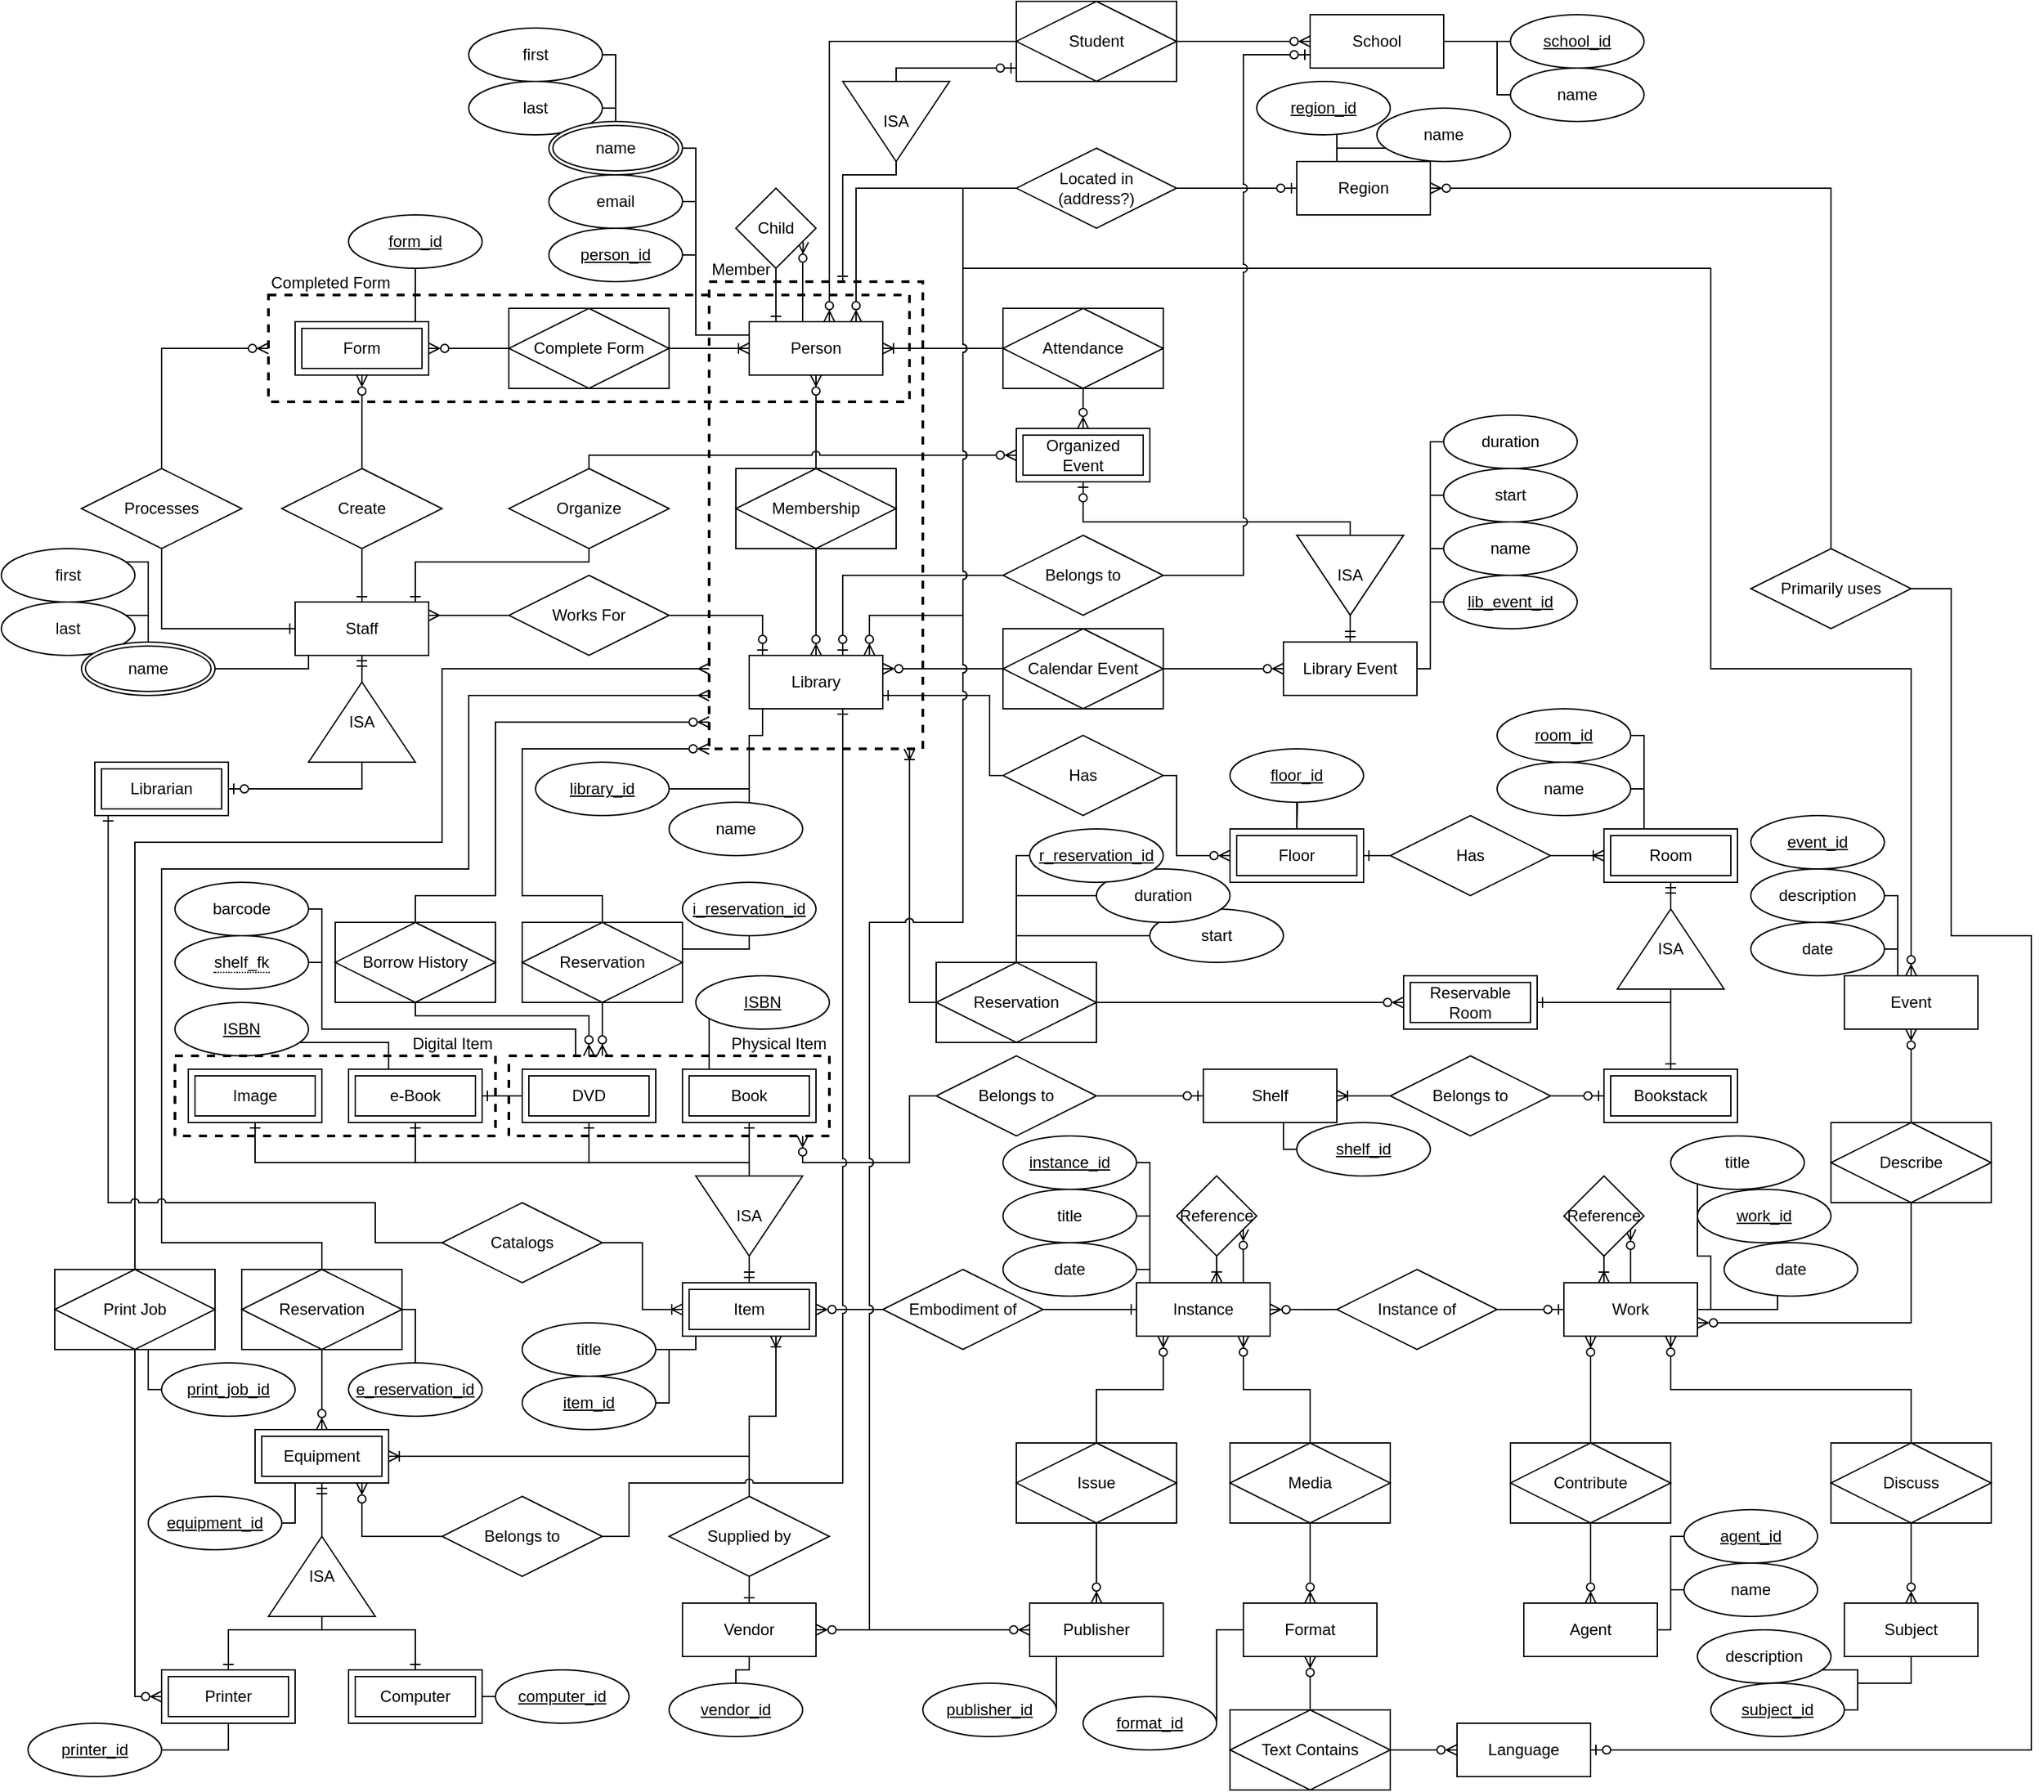 <mxfile version="20.3.7" type="device"><diagram id="R2lEEEUBdFMjLlhIrx00" name="Page-1"><mxGraphModel dx="2035" dy="1743" grid="1" gridSize="10" guides="1" tooltips="1" connect="1" arrows="1" fold="1" page="1" pageScale="1" pageWidth="850" pageHeight="1100" math="0" shadow="0" extFonts="Permanent Marker^https://fonts.googleapis.com/css?family=Permanent+Marker"><root><mxCell id="0"/><mxCell id="1" parent="0"/><mxCell id="bCoNUdUMx13GSQkdZ8rl-273" style="edgeStyle=orthogonalEdgeStyle;rounded=0;jumpStyle=arc;orthogonalLoop=1;jettySize=auto;html=1;endArrow=ERzeroToOne;endFill=0;" edge="1" parent="1" source="bCoNUdUMx13GSQkdZ8rl-272" target="CFL0wm3BJP6EBdV-FoRN-123"><mxGeometry relative="1" as="geometry"><Array as="points"><mxPoint x="280" y="180"/></Array></mxGeometry></mxCell><mxCell id="bCoNUdUMx13GSQkdZ8rl-182" style="edgeStyle=orthogonalEdgeStyle;rounded=0;jumpStyle=arc;orthogonalLoop=1;jettySize=auto;html=1;endArrow=none;endFill=0;" edge="1" parent="1" source="CFL0wm3BJP6EBdV-FoRN-123" target="bCoNUdUMx13GSQkdZ8rl-181"><mxGeometry relative="1" as="geometry"><mxPoint x="230.0" y="320.03" as="sourcePoint"/><mxPoint x="220.0" y="350.03" as="targetPoint"/><Array as="points"><mxPoint x="220" y="300"/><mxPoint x="210" y="300"/><mxPoint x="210" y="380"/></Array></mxGeometry></mxCell><mxCell id="bCoNUdUMx13GSQkdZ8rl-187" value="ISBN" style="ellipse;whiteSpace=wrap;html=1;align=center;rounded=1;fontStyle=4" vertex="1" parent="1"><mxGeometry x="-220" y="500" width="100" height="40" as="geometry"/></mxCell><mxCell id="bCoNUdUMx13GSQkdZ8rl-282" value="Digital Item" style="whiteSpace=wrap;html=1;fontColor=none;dashed=1;fillColor=none;strokeWidth=2;labelPosition=center;verticalLabelPosition=top;align=right;verticalAlign=bottom;perimeterSpacing=0;shadow=0;glass=0;" vertex="1" parent="1"><mxGeometry x="-220" y="540" width="240" height="60" as="geometry"/></mxCell><mxCell id="bCoNUdUMx13GSQkdZ8rl-59" value="last" style="ellipse;whiteSpace=wrap;html=1;align=center;rounded=1;" vertex="1" parent="1"><mxGeometry y="-190" width="100" height="40" as="geometry"/></mxCell><mxCell id="CFL0wm3BJP6EBdV-FoRN-234" value="date" style="ellipse;whiteSpace=wrap;html=1;align=center;rounded=1;fontStyle=0" parent="1" vertex="1"><mxGeometry x="400" y="680" width="100" height="40" as="geometry"/></mxCell><mxCell id="CFL0wm3BJP6EBdV-FoRN-241" value="Physical Item" style="whiteSpace=wrap;html=1;fontColor=none;dashed=1;fillColor=none;strokeWidth=2;labelPosition=center;verticalLabelPosition=top;align=right;verticalAlign=bottom;perimeterSpacing=0;shadow=0;glass=0;" parent="1" vertex="1"><mxGeometry x="30" y="540" width="240" height="60" as="geometry"/></mxCell><mxCell id="bCoNUdUMx13GSQkdZ8rl-5" value="Completed Form" style="whiteSpace=wrap;html=1;fontColor=none;dashed=1;fillColor=none;strokeWidth=2;labelPosition=center;verticalLabelPosition=top;align=left;verticalAlign=bottom;perimeterSpacing=0;shadow=0;glass=0;" vertex="1" parent="1"><mxGeometry x="-150" y="-30" width="480" height="80" as="geometry"/></mxCell><mxCell id="CFL0wm3BJP6EBdV-FoRN-159" value="Member" style="whiteSpace=wrap;html=1;fontColor=none;dashed=1;fillColor=none;strokeWidth=2;labelPosition=center;verticalLabelPosition=top;align=left;verticalAlign=bottom;perimeterSpacing=0;shadow=0;glass=0;" parent="1" vertex="1"><mxGeometry x="180" y="-40" width="160" height="350" as="geometry"/></mxCell><mxCell id="bCoNUdUMx13GSQkdZ8rl-155" style="edgeStyle=orthogonalEdgeStyle;rounded=0;jumpStyle=arc;orthogonalLoop=1;jettySize=auto;html=1;endArrow=none;endFill=0;" edge="1" parent="1" source="CFL0wm3BJP6EBdV-FoRN-236" target="CFL0wm3BJP6EBdV-FoRN-202"><mxGeometry relative="1" as="geometry"><Array as="points"><mxPoint x="510" y="660"/></Array></mxGeometry></mxCell><mxCell id="CFL0wm3BJP6EBdV-FoRN-236" value="title" style="ellipse;whiteSpace=wrap;html=1;align=center;rounded=1;" parent="1" vertex="1"><mxGeometry x="400" y="640" width="100" height="40" as="geometry"/></mxCell><mxCell id="CFL0wm3BJP6EBdV-FoRN-46" style="edgeStyle=orthogonalEdgeStyle;rounded=0;orthogonalLoop=1;jettySize=auto;html=1;entryX=1;entryY=0.5;entryDx=0;entryDy=0;endArrow=ERone;endFill=0;jumpStyle=arc;" parent="1" source="CFL0wm3BJP6EBdV-FoRN-1" target="CFL0wm3BJP6EBdV-FoRN-14" edge="1"><mxGeometry relative="1" as="geometry"/></mxCell><mxCell id="CFL0wm3BJP6EBdV-FoRN-83" style="edgeStyle=orthogonalEdgeStyle;rounded=0;orthogonalLoop=1;jettySize=auto;html=1;entryX=0;entryY=0.5;entryDx=0;entryDy=0;endArrow=ERoneToMany;endFill=0;jumpStyle=arc;" parent="1" source="CFL0wm3BJP6EBdV-FoRN-1" target="CFL0wm3BJP6EBdV-FoRN-16" edge="1"><mxGeometry relative="1" as="geometry"/></mxCell><mxCell id="CFL0wm3BJP6EBdV-FoRN-1" value="Has" style="shape=rhombus;perimeter=rhombusPerimeter;whiteSpace=wrap;html=1;align=center;" parent="1" vertex="1"><mxGeometry x="690" y="360" width="120" height="60" as="geometry"/></mxCell><mxCell id="CFL0wm3BJP6EBdV-FoRN-8" value="Work" style="whiteSpace=wrap;html=1;align=center;" parent="1" vertex="1"><mxGeometry x="820" y="710" width="100" height="40" as="geometry"/></mxCell><mxCell id="bCoNUdUMx13GSQkdZ8rl-249" style="edgeStyle=orthogonalEdgeStyle;rounded=0;jumpStyle=arc;orthogonalLoop=1;jettySize=auto;html=1;endArrow=none;endFill=0;" edge="1" parent="1" source="CFL0wm3BJP6EBdV-FoRN-14"><mxGeometry relative="1" as="geometry"><mxPoint x="620" y="360" as="targetPoint"/></mxGeometry></mxCell><mxCell id="CFL0wm3BJP6EBdV-FoRN-14" value="Floor" style="shape=ext;margin=3;double=1;whiteSpace=wrap;html=1;align=center;" parent="1" vertex="1"><mxGeometry x="570" y="370" width="100" height="40" as="geometry"/></mxCell><mxCell id="CFL0wm3BJP6EBdV-FoRN-16" value="Room" style="shape=ext;margin=3;double=1;whiteSpace=wrap;html=1;align=center;" parent="1" vertex="1"><mxGeometry x="850" y="370" width="100" height="40" as="geometry"/></mxCell><mxCell id="CFL0wm3BJP6EBdV-FoRN-17" value="Reservable Room" style="shape=ext;margin=3;double=1;whiteSpace=wrap;html=1;align=center;" parent="1" vertex="1"><mxGeometry x="700" y="480" width="100" height="40" as="geometry"/></mxCell><mxCell id="CFL0wm3BJP6EBdV-FoRN-20" value="Computer" style="shape=ext;margin=3;double=1;whiteSpace=wrap;html=1;align=center;flipV=0;flipH=0;" parent="1" vertex="1"><mxGeometry x="-90" y="1000" width="100" height="40" as="geometry"/></mxCell><mxCell id="CFL0wm3BJP6EBdV-FoRN-22" value="Book" style="shape=ext;margin=3;double=1;whiteSpace=wrap;html=1;align=center;" parent="1" vertex="1"><mxGeometry x="160" y="550" width="100" height="40" as="geometry"/></mxCell><mxCell id="CFL0wm3BJP6EBdV-FoRN-23" value="Region" style="whiteSpace=wrap;html=1;align=center;" parent="1" vertex="1"><mxGeometry x="620" y="-130" width="100" height="40" as="geometry"/></mxCell><mxCell id="CFL0wm3BJP6EBdV-FoRN-27" value="Printer" style="shape=ext;margin=3;double=1;whiteSpace=wrap;html=1;align=center;flipV=0;flipH=0;" parent="1" vertex="1"><mxGeometry x="-230" y="1000" width="100" height="40" as="geometry"/></mxCell><mxCell id="CFL0wm3BJP6EBdV-FoRN-30" value="Organized Event" style="shape=ext;margin=3;double=1;whiteSpace=wrap;html=1;align=center;" parent="1" vertex="1"><mxGeometry x="410" y="69.96" width="100" height="40" as="geometry"/></mxCell><mxCell id="CFL0wm3BJP6EBdV-FoRN-114" style="edgeStyle=orthogonalEdgeStyle;rounded=0;orthogonalLoop=1;jettySize=auto;html=1;entryX=0.84;entryY=0.674;entryDx=0;entryDy=0;entryPerimeter=0;endArrow=ERzeroToMany;endFill=0;jumpStyle=arc;" parent="1" source="CFL0wm3BJP6EBdV-FoRN-31" target="CFL0wm3BJP6EBdV-FoRN-102" edge="1"><mxGeometry relative="1" as="geometry"><Array as="points"><mxPoint x="250" y="-50"/><mxPoint x="250" y="-50"/></Array></mxGeometry></mxCell><mxCell id="CFL0wm3BJP6EBdV-FoRN-31" value="Person" style="whiteSpace=wrap;html=1;align=center;" parent="1" vertex="1"><mxGeometry x="210" y="-10" width="100" height="40" as="geometry"/></mxCell><mxCell id="CFL0wm3BJP6EBdV-FoRN-48" style="edgeStyle=orthogonalEdgeStyle;rounded=0;orthogonalLoop=1;jettySize=auto;html=1;entryX=0.5;entryY=1;entryDx=0;entryDy=0;endArrow=ERmandOne;endFill=0;jumpStyle=arc;" parent="1" source="CFL0wm3BJP6EBdV-FoRN-40" target="CFL0wm3BJP6EBdV-FoRN-16" edge="1"><mxGeometry relative="1" as="geometry"><mxPoint x="900" y="450" as="sourcePoint"/><Array as="points"><mxPoint x="900" y="440"/><mxPoint x="900" y="440"/></Array></mxGeometry></mxCell><mxCell id="CFL0wm3BJP6EBdV-FoRN-49" style="edgeStyle=orthogonalEdgeStyle;rounded=0;orthogonalLoop=1;jettySize=auto;html=1;endArrow=ERone;endFill=0;jumpStyle=arc;" parent="1" source="CFL0wm3BJP6EBdV-FoRN-40" target="CFL0wm3BJP6EBdV-FoRN-17" edge="1"><mxGeometry relative="1" as="geometry"><Array as="points"><mxPoint x="900" y="500"/></Array></mxGeometry></mxCell><mxCell id="CFL0wm3BJP6EBdV-FoRN-85" style="edgeStyle=orthogonalEdgeStyle;rounded=0;orthogonalLoop=1;jettySize=auto;html=1;endArrow=ERone;endFill=0;jumpStyle=arc;" parent="1" source="CFL0wm3BJP6EBdV-FoRN-40" target="CFL0wm3BJP6EBdV-FoRN-84" edge="1"><mxGeometry relative="1" as="geometry"><Array as="points"/></mxGeometry></mxCell><mxCell id="CFL0wm3BJP6EBdV-FoRN-40" value="ISA" style="triangle;whiteSpace=wrap;html=1;direction=north;" parent="1" vertex="1"><mxGeometry x="860" y="430" width="80" height="60" as="geometry"/></mxCell><mxCell id="CFL0wm3BJP6EBdV-FoRN-86" style="edgeStyle=orthogonalEdgeStyle;rounded=0;orthogonalLoop=1;jettySize=auto;html=1;entryX=1;entryY=0.5;entryDx=0;entryDy=0;endArrow=ERoneToMany;endFill=0;jumpStyle=arc;" parent="1" source="CFL0wm3BJP6EBdV-FoRN-42" target="CFL0wm3BJP6EBdV-FoRN-181" edge="1"><mxGeometry relative="1" as="geometry"><mxPoint x="650" y="620" as="targetPoint"/></mxGeometry></mxCell><mxCell id="CFL0wm3BJP6EBdV-FoRN-87" style="edgeStyle=orthogonalEdgeStyle;rounded=0;orthogonalLoop=1;jettySize=auto;html=1;entryX=0;entryY=0.5;entryDx=0;entryDy=0;endArrow=ERzeroToOne;endFill=0;jumpStyle=arc;" parent="1" source="CFL0wm3BJP6EBdV-FoRN-42" target="CFL0wm3BJP6EBdV-FoRN-84" edge="1"><mxGeometry relative="1" as="geometry"/></mxCell><mxCell id="CFL0wm3BJP6EBdV-FoRN-42" value="Belongs to" style="shape=rhombus;perimeter=rhombusPerimeter;whiteSpace=wrap;html=1;align=center;" parent="1" vertex="1"><mxGeometry x="690" y="540" width="120" height="60" as="geometry"/></mxCell><mxCell id="CFL0wm3BJP6EBdV-FoRN-50" value="Equipment" style="shape=ext;margin=3;double=1;whiteSpace=wrap;html=1;align=center;flipV=0;flipH=0;" parent="1" vertex="1"><mxGeometry x="-160" y="820" width="100" height="40" as="geometry"/></mxCell><mxCell id="CFL0wm3BJP6EBdV-FoRN-51" value="Subject" style="whiteSpace=wrap;html=1;align=center;" parent="1" vertex="1"><mxGeometry x="1030" y="950" width="100" height="40" as="geometry"/></mxCell><mxCell id="CFL0wm3BJP6EBdV-FoRN-52" value="Agent" style="whiteSpace=wrap;html=1;align=center;" parent="1" vertex="1"><mxGeometry x="790" y="950" width="100" height="40" as="geometry"/></mxCell><mxCell id="CFL0wm3BJP6EBdV-FoRN-53" value="Event" style="whiteSpace=wrap;html=1;align=center;" parent="1" vertex="1"><mxGeometry x="1030" y="480" width="100" height="40" as="geometry"/></mxCell><mxCell id="CFL0wm3BJP6EBdV-FoRN-54" value="Format" style="whiteSpace=wrap;html=1;align=center;" parent="1" vertex="1"><mxGeometry x="580" y="950" width="100" height="40" as="geometry"/></mxCell><mxCell id="CFL0wm3BJP6EBdV-FoRN-55" value="Publisher" style="whiteSpace=wrap;html=1;align=center;" parent="1" vertex="1"><mxGeometry x="420" y="950" width="100" height="40" as="geometry"/></mxCell><mxCell id="CFL0wm3BJP6EBdV-FoRN-57" style="edgeStyle=orthogonalEdgeStyle;rounded=0;orthogonalLoop=1;jettySize=auto;html=1;endArrow=ERone;endFill=0;jumpStyle=arc;" parent="1" source="CFL0wm3BJP6EBdV-FoRN-56" target="CFL0wm3BJP6EBdV-FoRN-20" edge="1"><mxGeometry relative="1" as="geometry"><Array as="points"><mxPoint x="-110" y="970"/><mxPoint x="-40" y="970"/></Array></mxGeometry></mxCell><mxCell id="CFL0wm3BJP6EBdV-FoRN-58" style="edgeStyle=orthogonalEdgeStyle;rounded=0;orthogonalLoop=1;jettySize=auto;html=1;endArrow=ERone;endFill=0;jumpStyle=arc;" parent="1" source="CFL0wm3BJP6EBdV-FoRN-56" target="CFL0wm3BJP6EBdV-FoRN-27" edge="1"><mxGeometry relative="1" as="geometry"><Array as="points"><mxPoint x="-110" y="970"/><mxPoint x="-180" y="970"/><mxPoint x="-180" y="1020"/></Array></mxGeometry></mxCell><mxCell id="CFL0wm3BJP6EBdV-FoRN-59" style="edgeStyle=orthogonalEdgeStyle;rounded=0;orthogonalLoop=1;jettySize=auto;html=1;endArrow=ERmandOne;endFill=0;jumpStyle=arc;" parent="1" source="CFL0wm3BJP6EBdV-FoRN-56" target="CFL0wm3BJP6EBdV-FoRN-50" edge="1"><mxGeometry relative="1" as="geometry"><Array as="points"/><mxPoint x="-110" y="800" as="targetPoint"/></mxGeometry></mxCell><mxCell id="CFL0wm3BJP6EBdV-FoRN-56" value="ISA" style="triangle;whiteSpace=wrap;html=1;direction=north;flipV=0;flipH=0;" parent="1" vertex="1"><mxGeometry x="-150" y="900" width="80" height="60" as="geometry"/></mxCell><mxCell id="CFL0wm3BJP6EBdV-FoRN-60" value="Librarian" style="shape=ext;margin=3;double=1;whiteSpace=wrap;html=1;align=center;" parent="1" vertex="1"><mxGeometry x="-280" y="320" width="100" height="40" as="geometry"/></mxCell><mxCell id="CFL0wm3BJP6EBdV-FoRN-67" style="edgeStyle=orthogonalEdgeStyle;rounded=0;orthogonalLoop=1;jettySize=auto;html=1;entryX=0;entryY=0.5;entryDx=0;entryDy=0;endArrow=ERzeroToOne;endFill=0;jumpStyle=arc;" parent="1" source="CFL0wm3BJP6EBdV-FoRN-65" target="CFL0wm3BJP6EBdV-FoRN-23" edge="1"><mxGeometry relative="1" as="geometry"/></mxCell><mxCell id="CFL0wm3BJP6EBdV-FoRN-92" style="edgeStyle=orthogonalEdgeStyle;rounded=0;orthogonalLoop=1;jettySize=auto;html=1;endArrow=ERzeroToMany;endFill=0;jumpStyle=arc;" parent="1" source="CFL0wm3BJP6EBdV-FoRN-65" target="CFL0wm3BJP6EBdV-FoRN-31" edge="1"><mxGeometry relative="1" as="geometry"><mxPoint x="270" y="-20" as="targetPoint"/><Array as="points"><mxPoint x="290" y="-110"/></Array></mxGeometry></mxCell><mxCell id="CFL0wm3BJP6EBdV-FoRN-65" value="Located in&lt;br&gt;(address?)" style="shape=rhombus;perimeter=rhombusPerimeter;whiteSpace=wrap;html=1;align=center;" parent="1" vertex="1"><mxGeometry x="410" y="-140" width="120" height="60" as="geometry"/></mxCell><mxCell id="CFL0wm3BJP6EBdV-FoRN-72" value="Item" style="shape=ext;margin=3;double=1;whiteSpace=wrap;html=1;align=center;" parent="1" vertex="1"><mxGeometry x="160" y="710" width="100" height="40" as="geometry"/></mxCell><mxCell id="CFL0wm3BJP6EBdV-FoRN-74" style="edgeStyle=orthogonalEdgeStyle;rounded=0;orthogonalLoop=1;jettySize=auto;html=1;entryX=0.5;entryY=1;entryDx=0;entryDy=0;endArrow=ERone;endFill=0;exitX=0;exitY=0.5;exitDx=0;exitDy=0;jumpStyle=arc;" parent="1" source="CFL0wm3BJP6EBdV-FoRN-173" target="CFL0wm3BJP6EBdV-FoRN-22" edge="1"><mxGeometry relative="1" as="geometry"><mxPoint x="210" y="850" as="sourcePoint"/><Array as="points"><mxPoint x="210" y="630"/><mxPoint x="210" y="630"/></Array></mxGeometry></mxCell><mxCell id="CFL0wm3BJP6EBdV-FoRN-75" style="edgeStyle=orthogonalEdgeStyle;rounded=0;orthogonalLoop=1;jettySize=auto;html=1;endArrow=ERmandOne;endFill=0;jumpStyle=arc;" parent="1" source="CFL0wm3BJP6EBdV-FoRN-173" target="CFL0wm3BJP6EBdV-FoRN-72" edge="1"><mxGeometry relative="1" as="geometry"><mxPoint x="210" y="790" as="sourcePoint"/><Array as="points"><mxPoint x="210" y="700"/><mxPoint x="210" y="700"/></Array></mxGeometry></mxCell><mxCell id="CFL0wm3BJP6EBdV-FoRN-81" style="edgeStyle=orthogonalEdgeStyle;rounded=0;orthogonalLoop=1;jettySize=auto;html=1;endArrow=ERone;endFill=0;jumpStyle=arc;" parent="1" source="CFL0wm3BJP6EBdV-FoRN-80" target="CFL0wm3BJP6EBdV-FoRN-123" edge="1"><mxGeometry relative="1" as="geometry"><mxPoint x="240" y="290" as="targetPoint"/><Array as="points"><mxPoint x="390" y="330"/><mxPoint x="390" y="270"/></Array></mxGeometry></mxCell><mxCell id="CFL0wm3BJP6EBdV-FoRN-82" style="edgeStyle=orthogonalEdgeStyle;rounded=0;orthogonalLoop=1;jettySize=auto;html=1;entryX=0;entryY=0.5;entryDx=0;entryDy=0;endArrow=ERzeroToMany;endFill=0;jumpStyle=arc;" parent="1" source="CFL0wm3BJP6EBdV-FoRN-80" target="CFL0wm3BJP6EBdV-FoRN-14" edge="1"><mxGeometry relative="1" as="geometry"><Array as="points"><mxPoint x="530" y="330"/><mxPoint x="530" y="390"/></Array></mxGeometry></mxCell><mxCell id="CFL0wm3BJP6EBdV-FoRN-80" value="Has" style="shape=rhombus;perimeter=rhombusPerimeter;whiteSpace=wrap;html=1;align=center;" parent="1" vertex="1"><mxGeometry x="400" y="299.97" width="120" height="60" as="geometry"/></mxCell><mxCell id="CFL0wm3BJP6EBdV-FoRN-84" value="Bookstack" style="shape=ext;margin=3;double=1;whiteSpace=wrap;html=1;align=center;" parent="1" vertex="1"><mxGeometry x="850" y="550" width="100" height="40" as="geometry"/></mxCell><mxCell id="CFL0wm3BJP6EBdV-FoRN-161" style="edgeStyle=orthogonalEdgeStyle;rounded=0;orthogonalLoop=1;jettySize=auto;html=1;fontColor=none;endArrow=ERzeroToMany;endFill=0;jumpStyle=arc;" parent="1" source="bCoNUdUMx13GSQkdZ8rl-296" target="CFL0wm3BJP6EBdV-FoRN-159" edge="1"><mxGeometry relative="1" as="geometry"><mxPoint x="-40" y="440" as="sourcePoint"/><Array as="points"><mxPoint x="-40" y="420"/><mxPoint x="20" y="420"/><mxPoint x="20" y="290"/></Array></mxGeometry></mxCell><mxCell id="CFL0wm3BJP6EBdV-FoRN-163" style="edgeStyle=orthogonalEdgeStyle;rounded=0;orthogonalLoop=1;jettySize=auto;html=1;fontColor=none;endArrow=ERzeroToMany;endFill=0;jumpStyle=arc;" parent="1" source="bCoNUdUMx13GSQkdZ8rl-296" target="CFL0wm3BJP6EBdV-FoRN-241" edge="1"><mxGeometry relative="1" as="geometry"><mxPoint x="250" y="660" as="targetPoint"/><Array as="points"><mxPoint x="-40" y="510"/><mxPoint x="90" y="510"/></Array><mxPoint x="-40" y="500" as="sourcePoint"/></mxGeometry></mxCell><mxCell id="bCoNUdUMx13GSQkdZ8rl-33" style="edgeStyle=orthogonalEdgeStyle;rounded=0;orthogonalLoop=1;jettySize=auto;html=1;endArrow=ERzeroToMany;endFill=0;jumpStyle=arc;" edge="1" parent="1" source="CFL0wm3BJP6EBdV-FoRN-91" target="CFL0wm3BJP6EBdV-FoRN-241"><mxGeometry relative="1" as="geometry"><mxPoint x="140" y="540" as="targetPoint"/><Array as="points"><mxPoint x="120" y="500"/><mxPoint x="120" y="500"/></Array></mxGeometry></mxCell><mxCell id="bCoNUdUMx13GSQkdZ8rl-35" style="edgeStyle=orthogonalEdgeStyle;rounded=0;orthogonalLoop=1;jettySize=auto;html=1;endArrow=ERzeroToMany;endFill=0;jumpStyle=arc;" edge="1" parent="1" source="CFL0wm3BJP6EBdV-FoRN-91" target="CFL0wm3BJP6EBdV-FoRN-159"><mxGeometry relative="1" as="geometry"><Array as="points"><mxPoint x="100" y="420"/><mxPoint x="40" y="420"/><mxPoint x="40" y="310"/></Array></mxGeometry></mxCell><mxCell id="CFL0wm3BJP6EBdV-FoRN-91" value="Reservation" style="shape=associativeEntity;whiteSpace=wrap;html=1;align=center;" parent="1" vertex="1"><mxGeometry x="40" y="440" width="120" height="60" as="geometry"/></mxCell><mxCell id="CFL0wm3BJP6EBdV-FoRN-94" style="edgeStyle=orthogonalEdgeStyle;rounded=0;orthogonalLoop=1;jettySize=auto;html=1;entryX=0.5;entryY=1;entryDx=0;entryDy=0;endArrow=ERzeroToMany;endFill=0;exitX=0.5;exitY=0;exitDx=0;exitDy=0;jumpStyle=arc;" parent="1" source="CFL0wm3BJP6EBdV-FoRN-93" target="CFL0wm3BJP6EBdV-FoRN-31" edge="1"><mxGeometry relative="1" as="geometry"><mxPoint x="260" y="100" as="sourcePoint"/></mxGeometry></mxCell><mxCell id="CFL0wm3BJP6EBdV-FoRN-95" style="edgeStyle=orthogonalEdgeStyle;rounded=0;orthogonalLoop=1;jettySize=auto;html=1;entryX=0.5;entryY=0;entryDx=0;entryDy=0;endArrow=ERzeroToMany;endFill=0;jumpStyle=arc;" parent="1" source="CFL0wm3BJP6EBdV-FoRN-93" target="CFL0wm3BJP6EBdV-FoRN-123" edge="1"><mxGeometry relative="1" as="geometry"><mxPoint x="260" y="240" as="targetPoint"/></mxGeometry></mxCell><mxCell id="CFL0wm3BJP6EBdV-FoRN-93" value="Membership" style="shape=associativeEntity;whiteSpace=wrap;html=1;align=center;" parent="1" vertex="1"><mxGeometry x="200" y="100" width="120" height="60" as="geometry"/></mxCell><mxCell id="CFL0wm3BJP6EBdV-FoRN-112" style="edgeStyle=orthogonalEdgeStyle;rounded=0;orthogonalLoop=1;jettySize=auto;html=1;endArrow=ERone;endFill=0;exitX=0.5;exitY=1;exitDx=0;exitDy=0;jumpStyle=arc;" parent="1" source="CFL0wm3BJP6EBdV-FoRN-102" target="CFL0wm3BJP6EBdV-FoRN-31" edge="1"><mxGeometry relative="1" as="geometry"><Array as="points"><mxPoint x="230" y="-20"/><mxPoint x="230" y="-20"/></Array><mxPoint x="230" y="-30" as="targetPoint"/></mxGeometry></mxCell><mxCell id="CFL0wm3BJP6EBdV-FoRN-102" value="Child" style="shape=rhombus;perimeter=rhombusPerimeter;whiteSpace=wrap;html=1;align=center;" parent="1" vertex="1"><mxGeometry x="200" y="-110" width="60" height="60" as="geometry"/></mxCell><mxCell id="CFL0wm3BJP6EBdV-FoRN-133" style="edgeStyle=orthogonalEdgeStyle;rounded=0;orthogonalLoop=1;jettySize=auto;html=1;endArrow=ERzeroToMany;endFill=0;jumpStyle=arc;" parent="1" target="CFL0wm3BJP6EBdV-FoRN-202" edge="1"><mxGeometry relative="1" as="geometry"><mxPoint x="590" y="730" as="targetPoint"/><mxPoint x="700" y="730" as="sourcePoint"/></mxGeometry></mxCell><mxCell id="CFL0wm3BJP6EBdV-FoRN-167" style="edgeStyle=orthogonalEdgeStyle;rounded=0;orthogonalLoop=1;jettySize=auto;html=1;entryX=0;entryY=0.5;entryDx=0;entryDy=0;fontColor=none;endArrow=ERzeroToOne;endFill=0;jumpStyle=arc;" parent="1" source="CFL0wm3BJP6EBdV-FoRN-116" target="CFL0wm3BJP6EBdV-FoRN-8" edge="1"><mxGeometry relative="1" as="geometry"/></mxCell><mxCell id="CFL0wm3BJP6EBdV-FoRN-116" value="Instance of" style="shape=rhombus;perimeter=rhombusPerimeter;whiteSpace=wrap;html=1;align=center;" parent="1" vertex="1"><mxGeometry x="650" y="700" width="120" height="60" as="geometry"/></mxCell><mxCell id="CFL0wm3BJP6EBdV-FoRN-132" style="edgeStyle=orthogonalEdgeStyle;rounded=0;orthogonalLoop=1;jettySize=auto;html=1;entryX=1;entryY=0.5;entryDx=0;entryDy=0;endArrow=ERzeroToMany;endFill=0;jumpStyle=arc;" parent="1" source="CFL0wm3BJP6EBdV-FoRN-117" target="CFL0wm3BJP6EBdV-FoRN-72" edge="1"><mxGeometry relative="1" as="geometry"/></mxCell><mxCell id="CFL0wm3BJP6EBdV-FoRN-166" style="edgeStyle=orthogonalEdgeStyle;rounded=0;orthogonalLoop=1;jettySize=auto;html=1;fontColor=none;endArrow=ERone;endFill=0;jumpStyle=arc;" parent="1" source="CFL0wm3BJP6EBdV-FoRN-117" target="CFL0wm3BJP6EBdV-FoRN-202" edge="1"><mxGeometry relative="1" as="geometry"><mxPoint x="490" y="730" as="targetPoint"/><mxPoint x="460" y="730" as="sourcePoint"/></mxGeometry></mxCell><mxCell id="CFL0wm3BJP6EBdV-FoRN-117" value="Embodiment of" style="shape=rhombus;perimeter=rhombusPerimeter;whiteSpace=wrap;html=1;align=center;" parent="1" vertex="1"><mxGeometry x="310" y="700" width="120" height="60" as="geometry"/></mxCell><mxCell id="CFL0wm3BJP6EBdV-FoRN-119" value="Vendor" style="whiteSpace=wrap;html=1;align=center;" parent="1" vertex="1"><mxGeometry x="160" y="950" width="100" height="40" as="geometry"/></mxCell><mxCell id="CFL0wm3BJP6EBdV-FoRN-121" value="School" style="whiteSpace=wrap;html=1;align=center;" parent="1" vertex="1"><mxGeometry x="630" y="-240" width="100" height="40" as="geometry"/></mxCell><mxCell id="CFL0wm3BJP6EBdV-FoRN-123" value="Library" style="whiteSpace=wrap;html=1;align=center;" parent="1" vertex="1"><mxGeometry x="210" y="240" width="100" height="40" as="geometry"/></mxCell><mxCell id="CFL0wm3BJP6EBdV-FoRN-125" style="edgeStyle=orthogonalEdgeStyle;rounded=0;orthogonalLoop=1;jettySize=auto;html=1;endArrow=ERzeroToMany;endFill=0;jumpStyle=arc;" parent="1" source="CFL0wm3BJP6EBdV-FoRN-124" edge="1" target="CFL0wm3BJP6EBdV-FoRN-31"><mxGeometry relative="1" as="geometry"><mxPoint x="291" y="-10" as="targetPoint"/><Array as="points"><mxPoint x="270" y="-220"/></Array></mxGeometry></mxCell><mxCell id="CFL0wm3BJP6EBdV-FoRN-126" style="edgeStyle=orthogonalEdgeStyle;rounded=0;orthogonalLoop=1;jettySize=auto;html=1;entryX=0;entryY=0.5;entryDx=0;entryDy=0;endArrow=ERzeroToMany;endFill=0;jumpStyle=arc;" parent="1" source="CFL0wm3BJP6EBdV-FoRN-124" target="CFL0wm3BJP6EBdV-FoRN-121" edge="1"><mxGeometry relative="1" as="geometry"/></mxCell><mxCell id="CFL0wm3BJP6EBdV-FoRN-124" value="Student" style="shape=associativeEntity;whiteSpace=wrap;html=1;align=center;" parent="1" vertex="1"><mxGeometry x="410" y="-250" width="120" height="60" as="geometry"/></mxCell><mxCell id="CFL0wm3BJP6EBdV-FoRN-135" value="e-Book" style="shape=ext;margin=3;double=1;whiteSpace=wrap;html=1;align=center;" parent="1" vertex="1"><mxGeometry x="-90" y="550" width="100" height="40" as="geometry"/></mxCell><mxCell id="CFL0wm3BJP6EBdV-FoRN-136" style="edgeStyle=orthogonalEdgeStyle;rounded=0;orthogonalLoop=1;jettySize=auto;html=1;endArrow=ERone;endFill=0;jumpStyle=arc;" parent="1" source="CFL0wm3BJP6EBdV-FoRN-173" target="CFL0wm3BJP6EBdV-FoRN-135" edge="1"><mxGeometry relative="1" as="geometry"><mxPoint x="230" y="620" as="sourcePoint"/><mxPoint x="220" y="910" as="targetPoint"/><Array as="points"><mxPoint x="210" y="620"/><mxPoint x="90" y="620"/><mxPoint x="90" y="570"/></Array></mxGeometry></mxCell><mxCell id="CFL0wm3BJP6EBdV-FoRN-149" style="edgeStyle=orthogonalEdgeStyle;rounded=0;orthogonalLoop=1;jettySize=auto;html=1;endArrow=ERzeroToMany;endFill=0;jumpStyle=arc;" parent="1" source="CFL0wm3BJP6EBdV-FoRN-154" edge="1" target="CFL0wm3BJP6EBdV-FoRN-8"><mxGeometry relative="1" as="geometry"><mxPoint x="920" y="990" as="sourcePoint"/><mxPoint x="850" y="750" as="targetPoint"/><Array as="points"><mxPoint x="1080" y="740"/></Array></mxGeometry></mxCell><mxCell id="CFL0wm3BJP6EBdV-FoRN-150" style="edgeStyle=orthogonalEdgeStyle;rounded=0;orthogonalLoop=1;jettySize=auto;html=1;endArrow=ERzeroToMany;endFill=0;jumpStyle=arc;" parent="1" source="CFL0wm3BJP6EBdV-FoRN-154" target="CFL0wm3BJP6EBdV-FoRN-53" edge="1"><mxGeometry relative="1" as="geometry"><mxPoint x="1045" y="1030" as="sourcePoint"/></mxGeometry></mxCell><mxCell id="CFL0wm3BJP6EBdV-FoRN-145" style="edgeStyle=orthogonalEdgeStyle;rounded=0;orthogonalLoop=1;jettySize=auto;html=1;endArrow=ERzeroToMany;endFill=0;jumpStyle=arc;" parent="1" source="CFL0wm3BJP6EBdV-FoRN-153" edge="1" target="CFL0wm3BJP6EBdV-FoRN-8"><mxGeometry relative="1" as="geometry"><mxPoint x="920" y="830" as="sourcePoint"/><mxPoint x="889" y="750" as="targetPoint"/><Array as="points"><mxPoint x="1080" y="790"/><mxPoint x="900" y="790"/></Array></mxGeometry></mxCell><mxCell id="CFL0wm3BJP6EBdV-FoRN-152" style="edgeStyle=orthogonalEdgeStyle;rounded=0;orthogonalLoop=1;jettySize=auto;html=1;endArrow=ERzeroToMany;endFill=0;jumpStyle=arc;" parent="1" source="CFL0wm3BJP6EBdV-FoRN-153" target="CFL0wm3BJP6EBdV-FoRN-51" edge="1"><mxGeometry relative="1" as="geometry"><mxPoint x="1120" y="830" as="sourcePoint"/></mxGeometry></mxCell><mxCell id="CFL0wm3BJP6EBdV-FoRN-148" style="edgeStyle=orthogonalEdgeStyle;rounded=0;orthogonalLoop=1;jettySize=auto;html=1;endArrow=ERzeroToMany;endFill=0;jumpStyle=arc;" parent="1" source="CFL0wm3BJP6EBdV-FoRN-155" target="CFL0wm3BJP6EBdV-FoRN-8" edge="1"><mxGeometry relative="1" as="geometry"><mxPoint x="920" y="910" as="sourcePoint"/><mxPoint x="865" y="790" as="targetPoint"/><Array as="points"><mxPoint x="840" y="800"/><mxPoint x="840" y="800"/></Array></mxGeometry></mxCell><mxCell id="CFL0wm3BJP6EBdV-FoRN-151" style="edgeStyle=orthogonalEdgeStyle;rounded=0;orthogonalLoop=1;jettySize=auto;html=1;endArrow=ERzeroToMany;endFill=0;jumpStyle=arc;" parent="1" source="CFL0wm3BJP6EBdV-FoRN-155" target="CFL0wm3BJP6EBdV-FoRN-52" edge="1"><mxGeometry relative="1" as="geometry"><mxPoint x="1040" y="910" as="sourcePoint"/><Array as="points"><mxPoint x="840" y="940"/><mxPoint x="840" y="940"/></Array></mxGeometry></mxCell><mxCell id="CFL0wm3BJP6EBdV-FoRN-153" value="Discuss" style="shape=associativeEntity;whiteSpace=wrap;html=1;align=center;" parent="1" vertex="1"><mxGeometry x="1020" y="830" width="120" height="60" as="geometry"/></mxCell><mxCell id="CFL0wm3BJP6EBdV-FoRN-154" value="Describe" style="shape=associativeEntity;whiteSpace=wrap;html=1;align=center;" parent="1" vertex="1"><mxGeometry x="1020" y="590" width="120" height="60" as="geometry"/></mxCell><mxCell id="CFL0wm3BJP6EBdV-FoRN-155" value="Contribute" style="shape=associativeEntity;whiteSpace=wrap;html=1;align=center;" parent="1" vertex="1"><mxGeometry x="780" y="830" width="120" height="60" as="geometry"/></mxCell><mxCell id="CFL0wm3BJP6EBdV-FoRN-239" style="edgeStyle=orthogonalEdgeStyle;rounded=0;orthogonalLoop=1;jettySize=auto;html=1;entryX=0.5;entryY=1;entryDx=0;entryDy=0;fontColor=none;endArrow=ERone;endFill=0;jumpStyle=arc;" parent="1" source="CFL0wm3BJP6EBdV-FoRN-173" target="CFL0wm3BJP6EBdV-FoRN-238" edge="1"><mxGeometry relative="1" as="geometry"><Array as="points"><mxPoint x="210" y="620"/><mxPoint x="90" y="620"/></Array></mxGeometry></mxCell><mxCell id="CFL0wm3BJP6EBdV-FoRN-173" value="ISA" style="triangle;whiteSpace=wrap;html=1;direction=south;" parent="1" vertex="1"><mxGeometry x="170" y="630" width="80" height="60" as="geometry"/></mxCell><mxCell id="bCoNUdUMx13GSQkdZ8rl-23" style="edgeStyle=orthogonalEdgeStyle;rounded=0;orthogonalLoop=1;jettySize=auto;html=1;endArrow=ERzeroToOne;endFill=0;jumpStyle=arc;" edge="1" parent="1" source="CFL0wm3BJP6EBdV-FoRN-175" target="CFL0wm3BJP6EBdV-FoRN-181"><mxGeometry relative="1" as="geometry"><Array as="points"><mxPoint x="550" y="570"/><mxPoint x="550" y="570"/></Array></mxGeometry></mxCell><mxCell id="bCoNUdUMx13GSQkdZ8rl-25" style="edgeStyle=orthogonalEdgeStyle;rounded=0;orthogonalLoop=1;jettySize=auto;html=1;endArrow=ERzeroToMany;endFill=0;jumpStyle=arc;" edge="1" parent="1" source="CFL0wm3BJP6EBdV-FoRN-175" target="CFL0wm3BJP6EBdV-FoRN-241"><mxGeometry relative="1" as="geometry"><mxPoint x="290" y="620" as="targetPoint"/><Array as="points"><mxPoint x="330" y="570"/><mxPoint x="330" y="620"/><mxPoint x="250" y="620"/></Array></mxGeometry></mxCell><mxCell id="CFL0wm3BJP6EBdV-FoRN-175" value="Belongs to" style="shape=rhombus;perimeter=rhombusPerimeter;whiteSpace=wrap;html=1;align=center;" parent="1" vertex="1"><mxGeometry x="350" y="540" width="120" height="60" as="geometry"/></mxCell><mxCell id="CFL0wm3BJP6EBdV-FoRN-181" value="Shelf" style="whiteSpace=wrap;html=1;align=center;" parent="1" vertex="1"><mxGeometry x="550" y="550" width="100" height="40" as="geometry"/></mxCell><mxCell id="CFL0wm3BJP6EBdV-FoRN-191" style="edgeStyle=orthogonalEdgeStyle;rounded=0;orthogonalLoop=1;jettySize=auto;html=1;fontColor=none;endArrow=ERzeroToMany;endFill=0;jumpStyle=arc;" parent="1" source="CFL0wm3BJP6EBdV-FoRN-190" target="CFL0wm3BJP6EBdV-FoRN-202" edge="1"><mxGeometry relative="1" as="geometry"><mxPoint x="560" y="750" as="targetPoint"/><Array as="points"><mxPoint x="470" y="790"/><mxPoint x="520" y="790"/></Array></mxGeometry></mxCell><mxCell id="CFL0wm3BJP6EBdV-FoRN-192" style="edgeStyle=orthogonalEdgeStyle;rounded=0;orthogonalLoop=1;jettySize=auto;html=1;entryX=0.5;entryY=0;entryDx=0;entryDy=0;fontColor=none;endArrow=ERzeroToMany;endFill=0;jumpStyle=arc;" parent="1" source="CFL0wm3BJP6EBdV-FoRN-190" target="CFL0wm3BJP6EBdV-FoRN-55" edge="1"><mxGeometry relative="1" as="geometry"/></mxCell><mxCell id="CFL0wm3BJP6EBdV-FoRN-190" value="Issue" style="shape=associativeEntity;whiteSpace=wrap;html=1;align=center;" parent="1" vertex="1"><mxGeometry x="410" y="830" width="120" height="60" as="geometry"/></mxCell><mxCell id="CFL0wm3BJP6EBdV-FoRN-194" style="edgeStyle=orthogonalEdgeStyle;rounded=0;orthogonalLoop=1;jettySize=auto;html=1;fontColor=none;endArrow=ERzeroToMany;endFill=0;jumpStyle=arc;" parent="1" source="CFL0wm3BJP6EBdV-FoRN-196" target="CFL0wm3BJP6EBdV-FoRN-202" edge="1"><mxGeometry relative="1" as="geometry"><mxPoint x="520" y="750" as="targetPoint"/><mxPoint x="460.034" y="810.017" as="sourcePoint"/><Array as="points"><mxPoint x="630" y="790"/><mxPoint x="580" y="790"/></Array></mxGeometry></mxCell><mxCell id="CFL0wm3BJP6EBdV-FoRN-195" style="edgeStyle=orthogonalEdgeStyle;rounded=0;orthogonalLoop=1;jettySize=auto;html=1;entryX=0.5;entryY=0;entryDx=0;entryDy=0;fontColor=none;endArrow=ERzeroToMany;endFill=0;exitX=0.5;exitY=1;exitDx=0;exitDy=0;jumpStyle=arc;" parent="1" source="CFL0wm3BJP6EBdV-FoRN-196" target="CFL0wm3BJP6EBdV-FoRN-54" edge="1"><mxGeometry relative="1" as="geometry"><mxPoint x="460" y="890" as="sourcePoint"/></mxGeometry></mxCell><mxCell id="CFL0wm3BJP6EBdV-FoRN-196" value="Media" style="shape=associativeEntity;whiteSpace=wrap;html=1;align=center;" parent="1" vertex="1"><mxGeometry x="570" y="830" width="120" height="60" as="geometry"/></mxCell><mxCell id="CFL0wm3BJP6EBdV-FoRN-199" value="Language" style="whiteSpace=wrap;html=1;align=center;" parent="1" vertex="1"><mxGeometry x="740" y="1040" width="100" height="40" as="geometry"/></mxCell><mxCell id="CFL0wm3BJP6EBdV-FoRN-202" value="Instance" style="whiteSpace=wrap;html=1;align=center;" parent="1" vertex="1"><mxGeometry x="500" y="710" width="100" height="40" as="geometry"/></mxCell><mxCell id="CFL0wm3BJP6EBdV-FoRN-231" style="edgeStyle=orthogonalEdgeStyle;rounded=0;orthogonalLoop=1;jettySize=auto;html=1;fontColor=none;endArrow=ERoneToMany;endFill=0;jumpStyle=arc;" parent="1" source="bCoNUdUMx13GSQkdZ8rl-27" target="CFL0wm3BJP6EBdV-FoRN-50" edge="1"><mxGeometry relative="1" as="geometry"><mxPoint x="-40" y="820" as="targetPoint"/><Array as="points"><mxPoint x="210" y="840"/></Array><mxPoint x="110.0" y="890.0" as="sourcePoint"/></mxGeometry></mxCell><mxCell id="bCoNUdUMx13GSQkdZ8rl-228" style="edgeStyle=orthogonalEdgeStyle;rounded=0;jumpStyle=arc;orthogonalLoop=1;jettySize=auto;html=1;endArrow=none;endFill=0;" edge="1" parent="1" source="CFL0wm3BJP6EBdV-FoRN-210" target="CFL0wm3BJP6EBdV-FoRN-31"><mxGeometry relative="1" as="geometry"><Array as="points"><mxPoint x="170" y="-60"/><mxPoint x="170"/></Array></mxGeometry></mxCell><mxCell id="CFL0wm3BJP6EBdV-FoRN-210" value="person_id" style="ellipse;whiteSpace=wrap;html=1;align=center;rounded=1;fontStyle=4" parent="1" vertex="1"><mxGeometry x="60" y="-80" width="100" height="40" as="geometry"/></mxCell><mxCell id="bCoNUdUMx13GSQkdZ8rl-142" style="edgeStyle=orthogonalEdgeStyle;rounded=0;jumpStyle=arc;orthogonalLoop=1;jettySize=auto;html=1;endArrow=none;endFill=0;" edge="1" parent="1" source="CFL0wm3BJP6EBdV-FoRN-211"><mxGeometry relative="1" as="geometry"><mxPoint x="110" y="-150" as="targetPoint"/><Array as="points"><mxPoint x="110" y="-210"/></Array></mxGeometry></mxCell><mxCell id="CFL0wm3BJP6EBdV-FoRN-211" value="first" style="ellipse;whiteSpace=wrap;html=1;align=center;rounded=1;" parent="1" vertex="1"><mxGeometry y="-230" width="100" height="40" as="geometry"/></mxCell><mxCell id="CFL0wm3BJP6EBdV-FoRN-217" style="edgeStyle=orthogonalEdgeStyle;rounded=0;orthogonalLoop=1;jettySize=auto;html=1;fontColor=none;endArrow=ERzeroToMany;endFill=0;jumpStyle=arc;" parent="1" source="CFL0wm3BJP6EBdV-FoRN-219" target="CFL0wm3BJP6EBdV-FoRN-17" edge="1"><mxGeometry relative="1" as="geometry"><mxPoint x="550" y="530" as="sourcePoint"/></mxGeometry></mxCell><mxCell id="CFL0wm3BJP6EBdV-FoRN-218" style="edgeStyle=orthogonalEdgeStyle;rounded=0;orthogonalLoop=1;jettySize=auto;html=1;fontColor=none;endArrow=ERoneToMany;endFill=0;jumpStyle=arc;" parent="1" source="CFL0wm3BJP6EBdV-FoRN-219" target="CFL0wm3BJP6EBdV-FoRN-159" edge="1"><mxGeometry relative="1" as="geometry"><mxPoint x="430" y="530" as="sourcePoint"/><Array as="points"><mxPoint x="330" y="500"/></Array><mxPoint x="240" y="310" as="targetPoint"/></mxGeometry></mxCell><mxCell id="CFL0wm3BJP6EBdV-FoRN-219" value="Reservation" style="shape=associativeEntity;whiteSpace=wrap;html=1;align=center;" parent="1" vertex="1"><mxGeometry x="350" y="470" width="120" height="60" as="geometry"/></mxCell><mxCell id="CFL0wm3BJP6EBdV-FoRN-222" value="room_id" style="ellipse;whiteSpace=wrap;html=1;align=center;rounded=1;fontStyle=4" parent="1" vertex="1"><mxGeometry x="770" y="280.03" width="100" height="40" as="geometry"/></mxCell><mxCell id="bCoNUdUMx13GSQkdZ8rl-177" style="edgeStyle=orthogonalEdgeStyle;rounded=0;jumpStyle=arc;orthogonalLoop=1;jettySize=auto;html=1;endArrow=none;endFill=0;" edge="1" parent="1" source="CFL0wm3BJP6EBdV-FoRN-223" target="CFL0wm3BJP6EBdV-FoRN-16"><mxGeometry relative="1" as="geometry"><Array as="points"><mxPoint x="880" y="340"/></Array></mxGeometry></mxCell><mxCell id="CFL0wm3BJP6EBdV-FoRN-223" value="name" style="ellipse;whiteSpace=wrap;html=1;align=center;rounded=1;" parent="1" vertex="1"><mxGeometry x="770" y="320" width="100" height="40" as="geometry"/></mxCell><mxCell id="CFL0wm3BJP6EBdV-FoRN-227" value="Library Event" style="whiteSpace=wrap;html=1;align=center;" parent="1" vertex="1"><mxGeometry x="610" y="229.96" width="100" height="40" as="geometry"/></mxCell><mxCell id="bCoNUdUMx13GSQkdZ8rl-16" style="edgeStyle=orthogonalEdgeStyle;rounded=0;orthogonalLoop=1;jettySize=auto;html=1;entryX=0.5;entryY=1;entryDx=0;entryDy=0;endArrow=ERmandOne;endFill=0;jumpStyle=arc;" edge="1" parent="1" source="CFL0wm3BJP6EBdV-FoRN-229" target="bCoNUdUMx13GSQkdZ8rl-6"><mxGeometry relative="1" as="geometry"/></mxCell><mxCell id="bCoNUdUMx13GSQkdZ8rl-17" style="edgeStyle=orthogonalEdgeStyle;rounded=0;orthogonalLoop=1;jettySize=auto;html=1;endArrow=ERzeroToOne;endFill=0;jumpStyle=arc;" edge="1" parent="1" source="CFL0wm3BJP6EBdV-FoRN-229" target="CFL0wm3BJP6EBdV-FoRN-60"><mxGeometry relative="1" as="geometry"><Array as="points"><mxPoint x="-80" y="340"/></Array></mxGeometry></mxCell><mxCell id="CFL0wm3BJP6EBdV-FoRN-229" value="ISA" style="triangle;whiteSpace=wrap;html=1;direction=north;" parent="1" vertex="1"><mxGeometry x="-120" y="260" width="80" height="60" as="geometry"/></mxCell><mxCell id="CFL0wm3BJP6EBdV-FoRN-230" value="Form" style="shape=ext;margin=3;double=1;whiteSpace=wrap;html=1;align=center;" parent="1" vertex="1"><mxGeometry x="-130" y="-10" width="100" height="40" as="geometry"/></mxCell><mxCell id="bCoNUdUMx13GSQkdZ8rl-210" style="edgeStyle=orthogonalEdgeStyle;rounded=0;jumpStyle=arc;orthogonalLoop=1;jettySize=auto;html=1;endArrow=none;endFill=0;" edge="1" parent="1" source="CFL0wm3BJP6EBdV-FoRN-232" target="CFL0wm3BJP6EBdV-FoRN-8"><mxGeometry relative="1" as="geometry"><Array as="points"><mxPoint x="920" y="690"/><mxPoint x="930" y="690"/><mxPoint x="930" y="730"/></Array></mxGeometry></mxCell><mxCell id="CFL0wm3BJP6EBdV-FoRN-232" value="work_id" style="ellipse;whiteSpace=wrap;html=1;align=center;rounded=1;fontStyle=4" parent="1" vertex="1"><mxGeometry x="920" y="640" width="100" height="40" as="geometry"/></mxCell><mxCell id="bCoNUdUMx13GSQkdZ8rl-211" style="edgeStyle=orthogonalEdgeStyle;rounded=0;jumpStyle=arc;orthogonalLoop=1;jettySize=auto;html=1;endArrow=none;endFill=0;" edge="1" parent="1" source="CFL0wm3BJP6EBdV-FoRN-233" target="CFL0wm3BJP6EBdV-FoRN-8"><mxGeometry relative="1" as="geometry"><Array as="points"><mxPoint x="920" y="690"/><mxPoint x="930" y="690"/><mxPoint x="930" y="730"/></Array></mxGeometry></mxCell><mxCell id="CFL0wm3BJP6EBdV-FoRN-233" value="title" style="ellipse;whiteSpace=wrap;html=1;align=center;rounded=1;fontStyle=0" parent="1" vertex="1"><mxGeometry x="900" y="600" width="100" height="40" as="geometry"/></mxCell><mxCell id="CFL0wm3BJP6EBdV-FoRN-205" value="instance_id" style="ellipse;whiteSpace=wrap;html=1;align=center;rounded=1;fontStyle=4" parent="1" vertex="1"><mxGeometry x="400" y="600" width="100" height="40" as="geometry"/></mxCell><mxCell id="bCoNUdUMx13GSQkdZ8rl-154" style="edgeStyle=orthogonalEdgeStyle;rounded=0;jumpStyle=arc;orthogonalLoop=1;jettySize=auto;html=1;endArrow=none;endFill=0;" edge="1" parent="1" source="CFL0wm3BJP6EBdV-FoRN-237" target="CFL0wm3BJP6EBdV-FoRN-72"><mxGeometry relative="1" as="geometry"><Array as="points"><mxPoint x="150" y="800"/><mxPoint x="150" y="760"/><mxPoint x="170" y="760"/></Array></mxGeometry></mxCell><mxCell id="CFL0wm3BJP6EBdV-FoRN-237" value="item_id" style="ellipse;whiteSpace=wrap;html=1;align=center;rounded=1;fontStyle=4" parent="1" vertex="1"><mxGeometry x="40" y="780" width="100" height="40" as="geometry"/></mxCell><mxCell id="CFL0wm3BJP6EBdV-FoRN-238" value="DVD" style="shape=ext;margin=3;double=1;whiteSpace=wrap;html=1;align=center;" parent="1" vertex="1"><mxGeometry x="40" y="550" width="100" height="40" as="geometry"/></mxCell><mxCell id="bCoNUdUMx13GSQkdZ8rl-3" style="edgeStyle=orthogonalEdgeStyle;rounded=0;orthogonalLoop=1;jettySize=auto;html=1;entryX=1;entryY=0.5;entryDx=0;entryDy=0;endArrow=ERzeroToMany;endFill=0;jumpStyle=arc;" edge="1" parent="1" source="bCoNUdUMx13GSQkdZ8rl-2" target="CFL0wm3BJP6EBdV-FoRN-230"><mxGeometry relative="1" as="geometry"/></mxCell><mxCell id="bCoNUdUMx13GSQkdZ8rl-4" style="edgeStyle=orthogonalEdgeStyle;rounded=0;orthogonalLoop=1;jettySize=auto;html=1;entryX=0;entryY=0.5;entryDx=0;entryDy=0;endArrow=ERoneToMany;endFill=0;jumpStyle=arc;" edge="1" parent="1" source="bCoNUdUMx13GSQkdZ8rl-2" target="CFL0wm3BJP6EBdV-FoRN-31"><mxGeometry relative="1" as="geometry"><Array as="points"><mxPoint x="190" y="10"/><mxPoint x="190" y="10"/></Array></mxGeometry></mxCell><mxCell id="bCoNUdUMx13GSQkdZ8rl-2" value="Complete Form" style="shape=associativeEntity;whiteSpace=wrap;html=1;align=center;" vertex="1" parent="1"><mxGeometry x="30" y="-20" width="120" height="60" as="geometry"/></mxCell><mxCell id="bCoNUdUMx13GSQkdZ8rl-6" value="Staff" style="whiteSpace=wrap;html=1;align=center;" vertex="1" parent="1"><mxGeometry x="-130" y="200" width="100" height="40" as="geometry"/></mxCell><mxCell id="bCoNUdUMx13GSQkdZ8rl-12" style="edgeStyle=orthogonalEdgeStyle;rounded=0;orthogonalLoop=1;jettySize=auto;html=1;endArrow=ERzeroToMany;endFill=0;exitX=0.5;exitY=0;exitDx=0;exitDy=0;jumpStyle=arc;" edge="1" parent="1" source="bCoNUdUMx13GSQkdZ8rl-8"><mxGeometry relative="1" as="geometry"><mxPoint x="-90" y="100" as="sourcePoint"/><mxPoint x="-150" y="10" as="targetPoint"/><Array as="points"><mxPoint x="-230" y="10"/></Array></mxGeometry></mxCell><mxCell id="bCoNUdUMx13GSQkdZ8rl-8" value="Processes" style="shape=rhombus;perimeter=rhombusPerimeter;whiteSpace=wrap;html=1;align=center;" vertex="1" parent="1"><mxGeometry x="-290" y="100" width="120" height="60" as="geometry"/></mxCell><mxCell id="bCoNUdUMx13GSQkdZ8rl-14" style="edgeStyle=orthogonalEdgeStyle;rounded=0;orthogonalLoop=1;jettySize=auto;html=1;endArrow=ERmany;endFill=0;jumpStyle=arc;" edge="1" parent="1" source="bCoNUdUMx13GSQkdZ8rl-11" target="bCoNUdUMx13GSQkdZ8rl-6"><mxGeometry relative="1" as="geometry"><Array as="points"><mxPoint x="-10" y="210"/><mxPoint x="-10" y="210"/></Array></mxGeometry></mxCell><mxCell id="bCoNUdUMx13GSQkdZ8rl-15" style="edgeStyle=orthogonalEdgeStyle;rounded=0;orthogonalLoop=1;jettySize=auto;html=1;entryX=0.1;entryY=0;entryDx=0;entryDy=0;entryPerimeter=0;endArrow=ERzeroToOne;endFill=0;jumpStyle=arc;" edge="1" parent="1" source="bCoNUdUMx13GSQkdZ8rl-11" target="CFL0wm3BJP6EBdV-FoRN-123"><mxGeometry relative="1" as="geometry"/></mxCell><mxCell id="bCoNUdUMx13GSQkdZ8rl-11" value="Works For" style="shape=rhombus;perimeter=rhombusPerimeter;whiteSpace=wrap;html=1;align=center;" vertex="1" parent="1"><mxGeometry x="30" y="180" width="120" height="60" as="geometry"/></mxCell><mxCell id="bCoNUdUMx13GSQkdZ8rl-19" style="edgeStyle=orthogonalEdgeStyle;rounded=0;orthogonalLoop=1;jettySize=auto;html=1;endArrow=ERone;endFill=0;exitX=0.5;exitY=1;exitDx=0;exitDy=0;jumpStyle=arc;" edge="1" parent="1" source="bCoNUdUMx13GSQkdZ8rl-18"><mxGeometry relative="1" as="geometry"><mxPoint x="-80" y="200" as="targetPoint"/></mxGeometry></mxCell><mxCell id="bCoNUdUMx13GSQkdZ8rl-20" style="edgeStyle=orthogonalEdgeStyle;rounded=0;orthogonalLoop=1;jettySize=auto;html=1;endArrow=ERzeroToMany;endFill=0;exitX=0.5;exitY=0;exitDx=0;exitDy=0;entryX=0.5;entryY=1;entryDx=0;entryDy=0;jumpStyle=arc;" edge="1" parent="1" source="bCoNUdUMx13GSQkdZ8rl-18" target="CFL0wm3BJP6EBdV-FoRN-230"><mxGeometry relative="1" as="geometry"><mxPoint x="-230" y="100" as="sourcePoint"/></mxGeometry></mxCell><mxCell id="bCoNUdUMx13GSQkdZ8rl-28" style="edgeStyle=orthogonalEdgeStyle;rounded=0;orthogonalLoop=1;jettySize=auto;html=1;endArrow=ERone;endFill=0;jumpStyle=arc;" edge="1" parent="1" source="bCoNUdUMx13GSQkdZ8rl-27" target="CFL0wm3BJP6EBdV-FoRN-119"><mxGeometry relative="1" as="geometry"><Array as="points"/></mxGeometry></mxCell><mxCell id="bCoNUdUMx13GSQkdZ8rl-109" style="edgeStyle=orthogonalEdgeStyle;rounded=0;jumpStyle=arc;orthogonalLoop=1;jettySize=auto;html=1;endArrow=ERoneToMany;endFill=0;" edge="1" parent="1" source="bCoNUdUMx13GSQkdZ8rl-27" target="CFL0wm3BJP6EBdV-FoRN-72"><mxGeometry relative="1" as="geometry"><Array as="points"><mxPoint x="210" y="810"/><mxPoint x="230" y="810"/></Array></mxGeometry></mxCell><mxCell id="bCoNUdUMx13GSQkdZ8rl-27" value="Supplied by" style="shape=rhombus;perimeter=rhombusPerimeter;whiteSpace=wrap;html=1;align=center;" vertex="1" parent="1"><mxGeometry x="150" y="870" width="120" height="60" as="geometry"/></mxCell><mxCell id="bCoNUdUMx13GSQkdZ8rl-87" style="edgeStyle=orthogonalEdgeStyle;rounded=0;jumpStyle=arc;orthogonalLoop=1;jettySize=auto;html=1;endArrow=ERmany;endFill=0;" edge="1" parent="1" source="bCoNUdUMx13GSQkdZ8rl-36" target="CFL0wm3BJP6EBdV-FoRN-159"><mxGeometry relative="1" as="geometry"><mxPoint x="150" y="300" as="targetPoint"/><Array as="points"><mxPoint x="-110" y="680"/><mxPoint x="-230" y="680"/><mxPoint x="-230" y="400"/><mxPoint y="400"/><mxPoint y="270"/></Array></mxGeometry></mxCell><mxCell id="bCoNUdUMx13GSQkdZ8rl-88" style="edgeStyle=orthogonalEdgeStyle;rounded=0;jumpStyle=arc;orthogonalLoop=1;jettySize=auto;html=1;endArrow=ERzeroToMany;endFill=0;" edge="1" parent="1" source="bCoNUdUMx13GSQkdZ8rl-36" target="CFL0wm3BJP6EBdV-FoRN-50"><mxGeometry relative="1" as="geometry"/></mxCell><mxCell id="bCoNUdUMx13GSQkdZ8rl-36" value="Reservation" style="shape=associativeEntity;whiteSpace=wrap;html=1;align=center;" vertex="1" parent="1"><mxGeometry x="-170" y="700" width="120" height="60" as="geometry"/></mxCell><mxCell id="bCoNUdUMx13GSQkdZ8rl-208" style="edgeStyle=orthogonalEdgeStyle;rounded=0;jumpStyle=arc;orthogonalLoop=1;jettySize=auto;html=1;endArrow=none;endFill=0;" edge="1" parent="1" source="bCoNUdUMx13GSQkdZ8rl-41" target="CFL0wm3BJP6EBdV-FoRN-8"><mxGeometry relative="1" as="geometry"><Array as="points"><mxPoint x="980" y="730"/></Array></mxGeometry></mxCell><mxCell id="bCoNUdUMx13GSQkdZ8rl-41" value="date" style="ellipse;whiteSpace=wrap;html=1;align=center;rounded=1;fontStyle=0" vertex="1" parent="1"><mxGeometry x="940" y="680" width="100" height="40" as="geometry"/></mxCell><mxCell id="bCoNUdUMx13GSQkdZ8rl-248" style="edgeStyle=orthogonalEdgeStyle;rounded=0;jumpStyle=arc;orthogonalLoop=1;jettySize=auto;html=1;endArrow=none;endFill=0;" edge="1" parent="1" source="bCoNUdUMx13GSQkdZ8rl-42"><mxGeometry relative="1" as="geometry"><mxPoint x="620" y="370" as="targetPoint"/></mxGeometry></mxCell><mxCell id="bCoNUdUMx13GSQkdZ8rl-42" value="floor_id" style="ellipse;whiteSpace=wrap;html=1;align=center;rounded=1;fontStyle=4" vertex="1" parent="1"><mxGeometry x="570" y="310.0" width="100" height="40" as="geometry"/></mxCell><mxCell id="bCoNUdUMx13GSQkdZ8rl-58" value="name" style="ellipse;shape=doubleEllipse;margin=3;whiteSpace=wrap;html=1;align=center;" vertex="1" parent="1"><mxGeometry x="60" y="-160" width="100" height="40" as="geometry"/></mxCell><mxCell id="bCoNUdUMx13GSQkdZ8rl-141" style="edgeStyle=orthogonalEdgeStyle;rounded=0;jumpStyle=arc;orthogonalLoop=1;jettySize=auto;html=1;endArrow=none;endFill=0;" edge="1" parent="1" source="bCoNUdUMx13GSQkdZ8rl-59" target="bCoNUdUMx13GSQkdZ8rl-58"><mxGeometry relative="1" as="geometry"><mxPoint x="110" y="-150" as="targetPoint"/><Array as="points"><mxPoint x="110" y="-170"/></Array></mxGeometry></mxCell><mxCell id="bCoNUdUMx13GSQkdZ8rl-18" value="Create" style="shape=rhombus;perimeter=rhombusPerimeter;whiteSpace=wrap;html=1;align=center;" vertex="1" parent="1"><mxGeometry x="-140" y="100" width="120" height="60" as="geometry"/></mxCell><mxCell id="bCoNUdUMx13GSQkdZ8rl-60" value="" style="edgeStyle=orthogonalEdgeStyle;rounded=0;orthogonalLoop=1;jettySize=auto;html=1;endArrow=ERone;endFill=0;jumpStyle=arc;" edge="1" parent="1" source="bCoNUdUMx13GSQkdZ8rl-8" target="bCoNUdUMx13GSQkdZ8rl-6"><mxGeometry relative="1" as="geometry"><mxPoint x="-170.087" y="129.957" as="sourcePoint"/><mxPoint x="-90" y="200.0" as="targetPoint"/><Array as="points"><mxPoint x="-230" y="220"/></Array></mxGeometry></mxCell><mxCell id="bCoNUdUMx13GSQkdZ8rl-61" style="edgeStyle=orthogonalEdgeStyle;rounded=0;orthogonalLoop=1;jettySize=auto;html=1;endArrow=ERzeroToMany;endFill=0;jumpStyle=arc;" edge="1" parent="1" source="bCoNUdUMx13GSQkdZ8rl-83" target="CFL0wm3BJP6EBdV-FoRN-30"><mxGeometry relative="1" as="geometry"><mxPoint x="-70" y="110" as="sourcePoint"/><mxPoint x="490" y="60" as="targetPoint"/><Array as="points"><mxPoint x="90" y="90"/></Array></mxGeometry></mxCell><mxCell id="bCoNUdUMx13GSQkdZ8rl-70" style="edgeStyle=orthogonalEdgeStyle;rounded=0;jumpStyle=arc;orthogonalLoop=1;jettySize=auto;html=1;entryX=1;entryY=0.5;entryDx=0;entryDy=0;endArrow=ERoneToMany;endFill=0;" edge="1" parent="1" source="bCoNUdUMx13GSQkdZ8rl-69" target="CFL0wm3BJP6EBdV-FoRN-31"><mxGeometry relative="1" as="geometry"/></mxCell><mxCell id="bCoNUdUMx13GSQkdZ8rl-71" style="edgeStyle=orthogonalEdgeStyle;rounded=0;jumpStyle=arc;orthogonalLoop=1;jettySize=auto;html=1;endArrow=ERzeroToMany;endFill=0;" edge="1" parent="1" source="bCoNUdUMx13GSQkdZ8rl-69" target="CFL0wm3BJP6EBdV-FoRN-30"><mxGeometry relative="1" as="geometry"><Array as="points"><mxPoint x="450" y="40"/><mxPoint x="450" y="40"/></Array></mxGeometry></mxCell><mxCell id="bCoNUdUMx13GSQkdZ8rl-69" value="Attendance" style="shape=associativeEntity;whiteSpace=wrap;html=1;align=center;" vertex="1" parent="1"><mxGeometry x="400" y="-20" width="120" height="60" as="geometry"/></mxCell><mxCell id="bCoNUdUMx13GSQkdZ8rl-76" style="edgeStyle=orthogonalEdgeStyle;rounded=0;jumpStyle=arc;orthogonalLoop=1;jettySize=auto;html=1;endArrow=ERzeroToOne;endFill=0;" edge="1" parent="1" source="bCoNUdUMx13GSQkdZ8rl-75" target="CFL0wm3BJP6EBdV-FoRN-30"><mxGeometry relative="1" as="geometry"><Array as="points"><mxPoint x="660" y="140"/><mxPoint x="460" y="140"/></Array></mxGeometry></mxCell><mxCell id="bCoNUdUMx13GSQkdZ8rl-77" style="edgeStyle=orthogonalEdgeStyle;rounded=0;jumpStyle=arc;orthogonalLoop=1;jettySize=auto;html=1;endArrow=ERmandOne;endFill=0;" edge="1" parent="1" source="bCoNUdUMx13GSQkdZ8rl-75" target="CFL0wm3BJP6EBdV-FoRN-227"><mxGeometry relative="1" as="geometry"><mxPoint x="549.957" y="209.965" as="sourcePoint"/><Array as="points"><mxPoint x="660" y="199.96"/><mxPoint x="660" y="199.96"/></Array></mxGeometry></mxCell><mxCell id="bCoNUdUMx13GSQkdZ8rl-75" value="ISA" style="triangle;whiteSpace=wrap;html=1;direction=north;flipV=1;" vertex="1" parent="1"><mxGeometry x="620" y="149.96" width="80" height="60" as="geometry"/></mxCell><mxCell id="bCoNUdUMx13GSQkdZ8rl-80" style="edgeStyle=orthogonalEdgeStyle;rounded=0;jumpStyle=arc;orthogonalLoop=1;jettySize=auto;html=1;endArrow=ERzeroToMany;endFill=0;" edge="1" parent="1" source="bCoNUdUMx13GSQkdZ8rl-79" target="CFL0wm3BJP6EBdV-FoRN-227"><mxGeometry relative="1" as="geometry"><Array as="points"><mxPoint x="520" y="250"/><mxPoint x="520" y="250"/></Array></mxGeometry></mxCell><mxCell id="bCoNUdUMx13GSQkdZ8rl-81" style="edgeStyle=orthogonalEdgeStyle;rounded=0;jumpStyle=arc;orthogonalLoop=1;jettySize=auto;html=1;endArrow=ERzeroToMany;endFill=0;" edge="1" parent="1" source="bCoNUdUMx13GSQkdZ8rl-79" target="CFL0wm3BJP6EBdV-FoRN-123"><mxGeometry relative="1" as="geometry"><Array as="points"><mxPoint x="380" y="250"/><mxPoint x="380" y="250"/></Array></mxGeometry></mxCell><mxCell id="bCoNUdUMx13GSQkdZ8rl-79" value="Calendar Event" style="shape=associativeEntity;whiteSpace=wrap;html=1;align=center;" vertex="1" parent="1"><mxGeometry x="400" y="220" width="120" height="60" as="geometry"/></mxCell><mxCell id="bCoNUdUMx13GSQkdZ8rl-84" style="edgeStyle=orthogonalEdgeStyle;rounded=0;jumpStyle=arc;orthogonalLoop=1;jettySize=auto;html=1;endArrow=ERone;endFill=0;" edge="1" parent="1" source="bCoNUdUMx13GSQkdZ8rl-83" target="bCoNUdUMx13GSQkdZ8rl-6"><mxGeometry relative="1" as="geometry"><Array as="points"><mxPoint x="90" y="170"/><mxPoint x="-40" y="170"/></Array></mxGeometry></mxCell><mxCell id="bCoNUdUMx13GSQkdZ8rl-83" value="Organize" style="shape=rhombus;perimeter=rhombusPerimeter;whiteSpace=wrap;html=1;align=center;" vertex="1" parent="1"><mxGeometry x="30" y="100" width="120" height="60" as="geometry"/></mxCell><mxCell id="bCoNUdUMx13GSQkdZ8rl-85" style="edgeStyle=orthogonalEdgeStyle;rounded=0;orthogonalLoop=1;jettySize=auto;html=1;endArrow=ERzeroToMany;endFill=0;exitX=0;exitY=0.5;exitDx=0;exitDy=0;jumpStyle=arc;" edge="1" parent="1" source="CFL0wm3BJP6EBdV-FoRN-65" target="CFL0wm3BJP6EBdV-FoRN-123"><mxGeometry relative="1" as="geometry"><mxPoint x="420.087" y="-139.957" as="sourcePoint"/><mxPoint x="299.957" as="targetPoint"/><Array as="points"><mxPoint x="370" y="-110"/><mxPoint x="370" y="210"/><mxPoint x="300" y="210"/></Array></mxGeometry></mxCell><mxCell id="bCoNUdUMx13GSQkdZ8rl-89" style="edgeStyle=orthogonalEdgeStyle;rounded=0;orthogonalLoop=1;jettySize=auto;html=1;endArrow=ERzeroToMany;endFill=0;jumpStyle=arc;" edge="1" parent="1" source="CFL0wm3BJP6EBdV-FoRN-65" target="CFL0wm3BJP6EBdV-FoRN-119"><mxGeometry relative="1" as="geometry"><mxPoint x="420" y="-140" as="sourcePoint"/><mxPoint x="310" y="250" as="targetPoint"/><Array as="points"><mxPoint x="370" y="-110"/><mxPoint x="370" y="440"/><mxPoint x="300" y="440"/><mxPoint x="300" y="970"/></Array></mxGeometry></mxCell><mxCell id="bCoNUdUMx13GSQkdZ8rl-95" value="date" style="ellipse;whiteSpace=wrap;html=1;align=center;rounded=1;fontStyle=0" vertex="1" parent="1"><mxGeometry x="960" y="440" width="100" height="40" as="geometry"/></mxCell><mxCell id="bCoNUdUMx13GSQkdZ8rl-97" style="edgeStyle=orthogonalEdgeStyle;rounded=0;orthogonalLoop=1;jettySize=auto;html=1;endArrow=ERzeroToMany;endFill=0;jumpStyle=arc;" edge="1" parent="1" source="CFL0wm3BJP6EBdV-FoRN-65" target="CFL0wm3BJP6EBdV-FoRN-53"><mxGeometry relative="1" as="geometry"><mxPoint x="420.0" y="-140" as="sourcePoint"/><mxPoint x="880" y="250" as="targetPoint"/><Array as="points"><mxPoint x="370" y="-110"/><mxPoint x="370" y="-50"/><mxPoint x="930" y="-50"/><mxPoint x="930" y="250"/><mxPoint x="1080" y="250"/></Array></mxGeometry></mxCell><mxCell id="bCoNUdUMx13GSQkdZ8rl-98" style="edgeStyle=orthogonalEdgeStyle;rounded=0;orthogonalLoop=1;jettySize=auto;html=1;endArrow=ERzeroToMany;endFill=0;jumpStyle=arc;" edge="1" parent="1" source="CFL0wm3BJP6EBdV-FoRN-65" target="CFL0wm3BJP6EBdV-FoRN-55"><mxGeometry relative="1" as="geometry"><mxPoint x="420.057" y="-139.971" as="sourcePoint"/><mxPoint x="270" y="900.029" as="targetPoint"/><Array as="points"><mxPoint x="370" y="-110"/><mxPoint x="370" y="440"/><mxPoint x="300" y="440"/><mxPoint x="300" y="970"/></Array></mxGeometry></mxCell><mxCell id="bCoNUdUMx13GSQkdZ8rl-172" style="edgeStyle=orthogonalEdgeStyle;rounded=0;jumpStyle=arc;orthogonalLoop=1;jettySize=auto;html=1;endArrow=none;endFill=0;" edge="1" parent="1" source="bCoNUdUMx13GSQkdZ8rl-100" target="CFL0wm3BJP6EBdV-FoRN-53"><mxGeometry relative="1" as="geometry"><Array as="points"><mxPoint x="1070" y="420"/></Array></mxGeometry></mxCell><mxCell id="bCoNUdUMx13GSQkdZ8rl-100" value="description" style="ellipse;whiteSpace=wrap;html=1;align=center;rounded=1;fontStyle=0" vertex="1" parent="1"><mxGeometry x="960" y="400" width="100" height="40" as="geometry"/></mxCell><mxCell id="bCoNUdUMx13GSQkdZ8rl-260" style="edgeStyle=orthogonalEdgeStyle;rounded=0;jumpStyle=arc;orthogonalLoop=1;jettySize=auto;html=1;endArrow=none;endFill=0;" edge="1" parent="1" source="bCoNUdUMx13GSQkdZ8rl-102" target="CFL0wm3BJP6EBdV-FoRN-51"><mxGeometry relative="1" as="geometry"><Array as="points"><mxPoint x="1040" y="1030"/><mxPoint x="1040" y="1010"/><mxPoint x="1080" y="1010"/></Array></mxGeometry></mxCell><mxCell id="bCoNUdUMx13GSQkdZ8rl-102" value="subject_id" style="ellipse;whiteSpace=wrap;html=1;align=center;rounded=1;fontStyle=4" vertex="1" parent="1"><mxGeometry x="930" y="1010" width="100" height="40" as="geometry"/></mxCell><mxCell id="bCoNUdUMx13GSQkdZ8rl-262" style="edgeStyle=orthogonalEdgeStyle;rounded=0;jumpStyle=arc;orthogonalLoop=1;jettySize=auto;html=1;endArrow=none;endFill=0;" edge="1" parent="1" source="bCoNUdUMx13GSQkdZ8rl-103" target="CFL0wm3BJP6EBdV-FoRN-52"><mxGeometry relative="1" as="geometry"><Array as="points"><mxPoint x="900" y="940"/><mxPoint x="900" y="970"/></Array></mxGeometry></mxCell><mxCell id="bCoNUdUMx13GSQkdZ8rl-103" value="name" style="ellipse;whiteSpace=wrap;html=1;align=center;rounded=1;fontStyle=0" vertex="1" parent="1"><mxGeometry x="910" y="920" width="100" height="40" as="geometry"/></mxCell><mxCell id="bCoNUdUMx13GSQkdZ8rl-261" style="edgeStyle=orthogonalEdgeStyle;rounded=0;jumpStyle=arc;orthogonalLoop=1;jettySize=auto;html=1;endArrow=none;endFill=0;" edge="1" parent="1" source="bCoNUdUMx13GSQkdZ8rl-104" target="CFL0wm3BJP6EBdV-FoRN-52"><mxGeometry relative="1" as="geometry"><Array as="points"><mxPoint x="900" y="900"/><mxPoint x="900" y="970"/></Array></mxGeometry></mxCell><mxCell id="bCoNUdUMx13GSQkdZ8rl-104" value="agent_id" style="ellipse;whiteSpace=wrap;html=1;align=center;rounded=1;fontStyle=4" vertex="1" parent="1"><mxGeometry x="910" y="880" width="100" height="40" as="geometry"/></mxCell><mxCell id="bCoNUdUMx13GSQkdZ8rl-108" style="edgeStyle=orthogonalEdgeStyle;rounded=0;jumpStyle=arc;orthogonalLoop=1;jettySize=auto;html=1;endArrow=ERmany;endFill=0;" edge="1" parent="1" source="bCoNUdUMx13GSQkdZ8rl-107" target="CFL0wm3BJP6EBdV-FoRN-159"><mxGeometry relative="1" as="geometry"><Array as="points"><mxPoint x="-250" y="380"/><mxPoint x="-20" y="380"/><mxPoint x="-20" y="250"/></Array></mxGeometry></mxCell><mxCell id="bCoNUdUMx13GSQkdZ8rl-111" style="edgeStyle=orthogonalEdgeStyle;rounded=0;jumpStyle=arc;orthogonalLoop=1;jettySize=auto;html=1;endArrow=ERzeroToMany;endFill=0;" edge="1" parent="1" source="bCoNUdUMx13GSQkdZ8rl-107" target="CFL0wm3BJP6EBdV-FoRN-27"><mxGeometry relative="1" as="geometry"><Array as="points"><mxPoint x="-250" y="1020"/></Array></mxGeometry></mxCell><mxCell id="bCoNUdUMx13GSQkdZ8rl-107" value="Print Job" style="shape=associativeEntity;whiteSpace=wrap;html=1;align=center;" vertex="1" parent="1"><mxGeometry x="-310" y="700" width="120" height="60" as="geometry"/></mxCell><mxCell id="bCoNUdUMx13GSQkdZ8rl-138" style="edgeStyle=orthogonalEdgeStyle;rounded=0;jumpStyle=arc;orthogonalLoop=1;jettySize=auto;html=1;endArrow=none;endFill=0;" edge="1" parent="1" source="bCoNUdUMx13GSQkdZ8rl-112" target="CFL0wm3BJP6EBdV-FoRN-22"><mxGeometry relative="1" as="geometry"><Array as="points"><mxPoint x="180" y="540"/><mxPoint x="180" y="540"/></Array></mxGeometry></mxCell><mxCell id="bCoNUdUMx13GSQkdZ8rl-112" value="ISBN" style="ellipse;whiteSpace=wrap;html=1;align=center;rounded=1;fontStyle=4" vertex="1" parent="1"><mxGeometry x="170" y="480" width="100" height="40" as="geometry"/></mxCell><mxCell id="bCoNUdUMx13GSQkdZ8rl-120" style="edgeStyle=orthogonalEdgeStyle;rounded=0;jumpStyle=arc;orthogonalLoop=1;jettySize=auto;html=1;endArrow=none;endFill=0;" edge="1" parent="1" source="bCoNUdUMx13GSQkdZ8rl-117" target="CFL0wm3BJP6EBdV-FoRN-50"><mxGeometry relative="1" as="geometry"><Array as="points"><mxPoint x="-130" y="890"/></Array></mxGeometry></mxCell><mxCell id="bCoNUdUMx13GSQkdZ8rl-117" value="equipment_id" style="ellipse;whiteSpace=wrap;html=1;align=center;rounded=1;fontStyle=4" vertex="1" parent="1"><mxGeometry x="-240" y="870" width="100" height="40" as="geometry"/></mxCell><mxCell id="bCoNUdUMx13GSQkdZ8rl-126" style="edgeStyle=orthogonalEdgeStyle;rounded=0;jumpStyle=arc;orthogonalLoop=1;jettySize=auto;html=1;endArrow=none;endFill=0;" edge="1" parent="1" source="bCoNUdUMx13GSQkdZ8rl-125" target="CFL0wm3BJP6EBdV-FoRN-20"><mxGeometry relative="1" as="geometry"><Array as="points"><mxPoint x="30" y="1020"/><mxPoint x="30" y="1020"/></Array></mxGeometry></mxCell><mxCell id="bCoNUdUMx13GSQkdZ8rl-125" value="computer_id" style="ellipse;whiteSpace=wrap;html=1;align=center;rounded=1;fontStyle=4" vertex="1" parent="1"><mxGeometry x="20" y="1000" width="100" height="40" as="geometry"/></mxCell><mxCell id="bCoNUdUMx13GSQkdZ8rl-133" style="edgeStyle=orthogonalEdgeStyle;rounded=0;jumpStyle=arc;orthogonalLoop=1;jettySize=auto;html=1;endArrow=none;endFill=0;" edge="1" parent="1" source="bCoNUdUMx13GSQkdZ8rl-128" target="CFL0wm3BJP6EBdV-FoRN-27"><mxGeometry relative="1" as="geometry"><Array as="points"><mxPoint x="-270" y="1060"/><mxPoint x="-180" y="1060"/></Array></mxGeometry></mxCell><mxCell id="bCoNUdUMx13GSQkdZ8rl-128" value="printer_id" style="ellipse;whiteSpace=wrap;html=1;align=center;rounded=1;fontStyle=4" vertex="1" parent="1"><mxGeometry x="-330" y="1040" width="100" height="40" as="geometry"/></mxCell><mxCell id="bCoNUdUMx13GSQkdZ8rl-140" style="edgeStyle=orthogonalEdgeStyle;rounded=0;jumpStyle=arc;orthogonalLoop=1;jettySize=auto;html=1;endArrow=none;endFill=0;" edge="1" parent="1" source="bCoNUdUMx13GSQkdZ8rl-139" target="CFL0wm3BJP6EBdV-FoRN-241"><mxGeometry relative="1" as="geometry"><Array as="points"><mxPoint x="-110" y="430"/><mxPoint x="-110" y="520"/><mxPoint x="80" y="520"/></Array></mxGeometry></mxCell><mxCell id="bCoNUdUMx13GSQkdZ8rl-139" value="barcode" style="ellipse;whiteSpace=wrap;html=1;align=center;rounded=1;" vertex="1" parent="1"><mxGeometry x="-220" y="410" width="100" height="40" as="geometry"/></mxCell><mxCell id="bCoNUdUMx13GSQkdZ8rl-144" style="edgeStyle=orthogonalEdgeStyle;rounded=0;jumpStyle=arc;orthogonalLoop=1;jettySize=auto;html=1;endArrow=none;endFill=0;" edge="1" parent="1" source="bCoNUdUMx13GSQkdZ8rl-145" target="bCoNUdUMx13GSQkdZ8rl-146"><mxGeometry relative="1" as="geometry"><Array as="points"><mxPoint x="-240" y="169.96"/></Array></mxGeometry></mxCell><mxCell id="bCoNUdUMx13GSQkdZ8rl-145" value="first" style="ellipse;whiteSpace=wrap;html=1;align=center;rounded=1;" vertex="1" parent="1"><mxGeometry x="-350" y="160.0" width="100" height="40" as="geometry"/></mxCell><mxCell id="bCoNUdUMx13GSQkdZ8rl-149" style="edgeStyle=orthogonalEdgeStyle;rounded=0;jumpStyle=arc;orthogonalLoop=1;jettySize=auto;html=1;entryX=0.1;entryY=1;entryDx=0;entryDy=0;entryPerimeter=0;endArrow=none;endFill=0;" edge="1" parent="1" source="bCoNUdUMx13GSQkdZ8rl-146" target="bCoNUdUMx13GSQkdZ8rl-6"><mxGeometry relative="1" as="geometry"><Array as="points"><mxPoint x="-120" y="250"/></Array></mxGeometry></mxCell><mxCell id="bCoNUdUMx13GSQkdZ8rl-147" style="edgeStyle=orthogonalEdgeStyle;rounded=0;jumpStyle=arc;orthogonalLoop=1;jettySize=auto;html=1;endArrow=none;endFill=0;" edge="1" parent="1" source="bCoNUdUMx13GSQkdZ8rl-148" target="bCoNUdUMx13GSQkdZ8rl-146"><mxGeometry relative="1" as="geometry"><Array as="points"><mxPoint x="-240" y="209.96"/></Array></mxGeometry></mxCell><mxCell id="bCoNUdUMx13GSQkdZ8rl-148" value="last" style="ellipse;whiteSpace=wrap;html=1;align=center;rounded=1;" vertex="1" parent="1"><mxGeometry x="-350" y="200.0" width="100" height="40" as="geometry"/></mxCell><mxCell id="bCoNUdUMx13GSQkdZ8rl-151" style="edgeStyle=orthogonalEdgeStyle;rounded=0;jumpStyle=arc;orthogonalLoop=1;jettySize=auto;html=1;endArrow=none;endFill=0;" edge="1" parent="1" source="bCoNUdUMx13GSQkdZ8rl-150" target="CFL0wm3BJP6EBdV-FoRN-230"><mxGeometry relative="1" as="geometry"><Array as="points"><mxPoint x="-40" y="-20"/><mxPoint x="-40" y="-20"/></Array></mxGeometry></mxCell><mxCell id="bCoNUdUMx13GSQkdZ8rl-150" value="form_id" style="ellipse;whiteSpace=wrap;html=1;align=center;rounded=1;fontStyle=4" vertex="1" parent="1"><mxGeometry x="-90" y="-90" width="100" height="40" as="geometry"/></mxCell><mxCell id="bCoNUdUMx13GSQkdZ8rl-153" style="edgeStyle=orthogonalEdgeStyle;rounded=0;jumpStyle=arc;orthogonalLoop=1;jettySize=auto;html=1;endArrow=none;endFill=0;" edge="1" parent="1" source="bCoNUdUMx13GSQkdZ8rl-152" target="CFL0wm3BJP6EBdV-FoRN-72"><mxGeometry relative="1" as="geometry"><Array as="points"><mxPoint x="170" y="760"/></Array></mxGeometry></mxCell><mxCell id="bCoNUdUMx13GSQkdZ8rl-152" value="title" style="ellipse;whiteSpace=wrap;html=1;align=center;rounded=1;" vertex="1" parent="1"><mxGeometry x="40" y="740" width="100" height="40" as="geometry"/></mxCell><mxCell id="bCoNUdUMx13GSQkdZ8rl-156" style="edgeStyle=orthogonalEdgeStyle;rounded=0;jumpStyle=arc;orthogonalLoop=1;jettySize=auto;html=1;endArrow=none;endFill=0;" edge="1" parent="1" source="CFL0wm3BJP6EBdV-FoRN-205" target="CFL0wm3BJP6EBdV-FoRN-202"><mxGeometry relative="1" as="geometry"><mxPoint x="510.0" y="680.029" as="sourcePoint"/><mxPoint x="520.029" y="720" as="targetPoint"/><Array as="points"><mxPoint x="510" y="620"/></Array></mxGeometry></mxCell><mxCell id="bCoNUdUMx13GSQkdZ8rl-157" style="edgeStyle=orthogonalEdgeStyle;rounded=0;jumpStyle=arc;orthogonalLoop=1;jettySize=auto;html=1;endArrow=none;endFill=0;" edge="1" parent="1" source="CFL0wm3BJP6EBdV-FoRN-234" target="CFL0wm3BJP6EBdV-FoRN-202"><mxGeometry relative="1" as="geometry"><mxPoint x="520.0" y="690.029" as="sourcePoint"/><mxPoint x="530.029" y="730" as="targetPoint"/><Array as="points"><mxPoint x="510" y="700"/></Array></mxGeometry></mxCell><mxCell id="bCoNUdUMx13GSQkdZ8rl-186" style="edgeStyle=orthogonalEdgeStyle;rounded=0;jumpStyle=arc;orthogonalLoop=1;jettySize=auto;html=1;endArrow=none;endFill=0;" edge="1" parent="1" source="bCoNUdUMx13GSQkdZ8rl-158" target="CFL0wm3BJP6EBdV-FoRN-181"><mxGeometry relative="1" as="geometry"><Array as="points"><mxPoint x="610" y="610"/></Array></mxGeometry></mxCell><mxCell id="bCoNUdUMx13GSQkdZ8rl-158" value="shelf_id" style="ellipse;whiteSpace=wrap;html=1;align=center;rounded=1;fontStyle=4" vertex="1" parent="1"><mxGeometry x="620" y="590" width="100" height="40" as="geometry"/></mxCell><mxCell id="bCoNUdUMx13GSQkdZ8rl-169" style="edgeStyle=orthogonalEdgeStyle;rounded=0;jumpStyle=arc;orthogonalLoop=1;jettySize=auto;html=1;endArrow=none;endFill=0;" edge="1" parent="1" source="bCoNUdUMx13GSQkdZ8rl-160" target="CFL0wm3BJP6EBdV-FoRN-227"><mxGeometry relative="1" as="geometry"><Array as="points"><mxPoint x="720" y="200"/><mxPoint x="720" y="250"/></Array></mxGeometry></mxCell><mxCell id="bCoNUdUMx13GSQkdZ8rl-160" value="lib_event_id" style="ellipse;whiteSpace=wrap;html=1;align=center;rounded=1;fontStyle=4" vertex="1" parent="1"><mxGeometry x="730" y="180" width="100" height="40" as="geometry"/></mxCell><mxCell id="bCoNUdUMx13GSQkdZ8rl-259" style="edgeStyle=orthogonalEdgeStyle;rounded=0;jumpStyle=arc;orthogonalLoop=1;jettySize=auto;html=1;endArrow=none;endFill=0;" edge="1" parent="1" source="bCoNUdUMx13GSQkdZ8rl-162" target="CFL0wm3BJP6EBdV-FoRN-91"><mxGeometry relative="1" as="geometry"><mxPoint x="120" y="420" as="sourcePoint"/><Array as="points"><mxPoint x="210" y="460"/></Array></mxGeometry></mxCell><mxCell id="bCoNUdUMx13GSQkdZ8rl-162" value="i_reservation_id" style="ellipse;whiteSpace=wrap;html=1;align=center;rounded=1;fontStyle=4" vertex="1" parent="1"><mxGeometry x="160" y="410" width="100" height="40" as="geometry"/></mxCell><mxCell id="bCoNUdUMx13GSQkdZ8rl-163" value="e_reservation_id" style="ellipse;whiteSpace=wrap;html=1;align=center;rounded=1;fontStyle=4" vertex="1" parent="1"><mxGeometry x="-90" y="770" width="100" height="40" as="geometry"/></mxCell><mxCell id="bCoNUdUMx13GSQkdZ8rl-171" style="edgeStyle=orthogonalEdgeStyle;rounded=0;jumpStyle=arc;orthogonalLoop=1;jettySize=auto;html=1;endArrow=none;endFill=0;" edge="1" parent="1" source="bCoNUdUMx13GSQkdZ8rl-170" target="CFL0wm3BJP6EBdV-FoRN-219"><mxGeometry relative="1" as="geometry"><Array as="points"><mxPoint x="410" y="390"/></Array></mxGeometry></mxCell><mxCell id="bCoNUdUMx13GSQkdZ8rl-173" style="edgeStyle=orthogonalEdgeStyle;rounded=0;jumpStyle=arc;orthogonalLoop=1;jettySize=auto;html=1;endArrow=none;endFill=0;" edge="1" parent="1" source="bCoNUdUMx13GSQkdZ8rl-95" target="CFL0wm3BJP6EBdV-FoRN-53"><mxGeometry relative="1" as="geometry"><mxPoint x="1070" y="430" as="sourcePoint"/><mxPoint x="1080" y="490" as="targetPoint"/><Array as="points"><mxPoint x="1070" y="460"/></Array></mxGeometry></mxCell><mxCell id="bCoNUdUMx13GSQkdZ8rl-174" value="event_id" style="ellipse;whiteSpace=wrap;html=1;align=center;rounded=1;fontStyle=4" vertex="1" parent="1"><mxGeometry x="960" y="360" width="100" height="40" as="geometry"/></mxCell><mxCell id="bCoNUdUMx13GSQkdZ8rl-175" value="vendor_id" style="ellipse;whiteSpace=wrap;html=1;align=center;rounded=1;fontStyle=4" vertex="1" parent="1"><mxGeometry x="150" y="1010" width="100" height="40" as="geometry"/></mxCell><mxCell id="bCoNUdUMx13GSQkdZ8rl-178" style="edgeStyle=orthogonalEdgeStyle;rounded=0;jumpStyle=arc;orthogonalLoop=1;jettySize=auto;html=1;endArrow=none;endFill=0;" edge="1" parent="1" source="CFL0wm3BJP6EBdV-FoRN-222" target="CFL0wm3BJP6EBdV-FoRN-16"><mxGeometry relative="1" as="geometry"><mxPoint x="870" y="300" as="sourcePoint"/><mxPoint x="880" y="330" as="targetPoint"/><Array as="points"><mxPoint x="880" y="300"/></Array></mxGeometry></mxCell><mxCell id="bCoNUdUMx13GSQkdZ8rl-180" style="edgeStyle=orthogonalEdgeStyle;rounded=0;jumpStyle=arc;orthogonalLoop=1;jettySize=auto;html=1;endArrow=none;endFill=0;" edge="1" parent="1" source="bCoNUdUMx13GSQkdZ8rl-179" target="CFL0wm3BJP6EBdV-FoRN-123"><mxGeometry relative="1" as="geometry"><Array as="points"><mxPoint x="210" y="340"/><mxPoint x="210" y="300"/><mxPoint x="220" y="300"/></Array></mxGeometry></mxCell><mxCell id="bCoNUdUMx13GSQkdZ8rl-179" value="library_id" style="ellipse;whiteSpace=wrap;html=1;align=center;rounded=1;fontStyle=4" vertex="1" parent="1"><mxGeometry x="50" y="319.97" width="100" height="40" as="geometry"/></mxCell><mxCell id="bCoNUdUMx13GSQkdZ8rl-181" value="name" style="ellipse;whiteSpace=wrap;html=1;align=center;rounded=1;fontStyle=0" vertex="1" parent="1"><mxGeometry x="150" y="350" width="100" height="40" as="geometry"/></mxCell><mxCell id="bCoNUdUMx13GSQkdZ8rl-185" style="edgeStyle=orthogonalEdgeStyle;rounded=0;jumpStyle=arc;orthogonalLoop=1;jettySize=auto;html=1;endArrow=none;endFill=0;" edge="1" parent="1" source="bCoNUdUMx13GSQkdZ8rl-184" target="CFL0wm3BJP6EBdV-FoRN-241"><mxGeometry relative="1" as="geometry"><Array as="points"><mxPoint x="-110" y="470"/><mxPoint x="-110" y="520"/><mxPoint x="80" y="520"/></Array></mxGeometry></mxCell><mxCell id="bCoNUdUMx13GSQkdZ8rl-184" value="&lt;span style=&quot;border-bottom: 1px dotted&quot;&gt;shelf_fk&lt;/span&gt;" style="ellipse;whiteSpace=wrap;html=1;align=center;" vertex="1" parent="1"><mxGeometry x="-220" y="450" width="100" height="40" as="geometry"/></mxCell><mxCell id="bCoNUdUMx13GSQkdZ8rl-188" style="edgeStyle=orthogonalEdgeStyle;rounded=0;jumpStyle=arc;orthogonalLoop=1;jettySize=auto;html=1;endArrow=none;endFill=0;" edge="1" parent="1" source="bCoNUdUMx13GSQkdZ8rl-187" target="CFL0wm3BJP6EBdV-FoRN-135"><mxGeometry relative="1" as="geometry"><Array as="points"><mxPoint x="-60" y="530"/></Array></mxGeometry></mxCell><mxCell id="bCoNUdUMx13GSQkdZ8rl-193" value="Text Contains" style="shape=associativeEntity;whiteSpace=wrap;html=1;align=center;" vertex="1" parent="1"><mxGeometry x="570" y="1030" width="120" height="60" as="geometry"/></mxCell><mxCell id="bCoNUdUMx13GSQkdZ8rl-195" style="edgeStyle=orthogonalEdgeStyle;rounded=0;orthogonalLoop=1;jettySize=auto;html=1;fontColor=none;endArrow=ERzeroToMany;endFill=0;jumpStyle=arc;" edge="1" parent="1" source="bCoNUdUMx13GSQkdZ8rl-193" target="CFL0wm3BJP6EBdV-FoRN-199"><mxGeometry relative="1" as="geometry"><mxPoint x="640" y="900" as="sourcePoint"/><mxPoint x="640" y="960" as="targetPoint"/></mxGeometry></mxCell><mxCell id="bCoNUdUMx13GSQkdZ8rl-197" style="edgeStyle=orthogonalEdgeStyle;rounded=0;orthogonalLoop=1;jettySize=auto;html=1;fontColor=none;endArrow=ERzeroToMany;endFill=0;jumpStyle=arc;" edge="1" parent="1" source="bCoNUdUMx13GSQkdZ8rl-193" target="CFL0wm3BJP6EBdV-FoRN-54"><mxGeometry relative="1" as="geometry"><mxPoint x="570.004" y="980" as="targetPoint"/><mxPoint x="620.004" y="1060" as="sourcePoint"/><Array as="points"><mxPoint x="630" y="1020"/><mxPoint x="630" y="1020"/></Array></mxGeometry></mxCell><mxCell id="bCoNUdUMx13GSQkdZ8rl-199" style="edgeStyle=orthogonalEdgeStyle;rounded=0;orthogonalLoop=1;jettySize=auto;html=1;entryX=0.84;entryY=0.674;entryDx=0;entryDy=0;entryPerimeter=0;endArrow=ERzeroToMany;endFill=0;jumpStyle=arc;" edge="1" parent="1" target="bCoNUdUMx13GSQkdZ8rl-201"><mxGeometry relative="1" as="geometry"><Array as="points"><mxPoint x="870" y="670"/><mxPoint x="870" y="670"/></Array><mxPoint x="869.941" y="710" as="sourcePoint"/></mxGeometry></mxCell><mxCell id="bCoNUdUMx13GSQkdZ8rl-200" style="edgeStyle=orthogonalEdgeStyle;rounded=0;orthogonalLoop=1;jettySize=auto;html=1;endArrow=ERoneToMany;endFill=0;jumpStyle=arc;" edge="1" parent="1" source="bCoNUdUMx13GSQkdZ8rl-201"><mxGeometry relative="1" as="geometry"><Array as="points"/><mxPoint x="849.941" y="710" as="targetPoint"/></mxGeometry></mxCell><mxCell id="bCoNUdUMx13GSQkdZ8rl-201" value="Reference" style="shape=rhombus;perimeter=rhombusPerimeter;whiteSpace=wrap;html=1;align=center;" vertex="1" parent="1"><mxGeometry x="820" y="630" width="60" height="60" as="geometry"/></mxCell><mxCell id="bCoNUdUMx13GSQkdZ8rl-202" style="edgeStyle=orthogonalEdgeStyle;rounded=0;orthogonalLoop=1;jettySize=auto;html=1;entryX=0.84;entryY=0.674;entryDx=0;entryDy=0;entryPerimeter=0;endArrow=ERzeroToMany;endFill=0;jumpStyle=arc;" edge="1" parent="1" target="bCoNUdUMx13GSQkdZ8rl-204"><mxGeometry relative="1" as="geometry"><Array as="points"><mxPoint x="580" y="669.94"/><mxPoint x="580" y="669.94"/></Array><mxPoint x="579.941" y="709.94" as="sourcePoint"/></mxGeometry></mxCell><mxCell id="bCoNUdUMx13GSQkdZ8rl-203" style="edgeStyle=orthogonalEdgeStyle;rounded=0;orthogonalLoop=1;jettySize=auto;html=1;endArrow=ERoneToMany;endFill=0;jumpStyle=arc;" edge="1" parent="1" source="bCoNUdUMx13GSQkdZ8rl-204"><mxGeometry relative="1" as="geometry"><Array as="points"/><mxPoint x="559.941" y="709.94" as="targetPoint"/></mxGeometry></mxCell><mxCell id="bCoNUdUMx13GSQkdZ8rl-204" value="Reference" style="shape=rhombus;perimeter=rhombusPerimeter;whiteSpace=wrap;html=1;align=center;" vertex="1" parent="1"><mxGeometry x="530" y="629.94" width="60" height="60" as="geometry"/></mxCell><mxCell id="bCoNUdUMx13GSQkdZ8rl-213" value="publisher_id" style="ellipse;whiteSpace=wrap;html=1;align=center;rounded=1;fontStyle=4" vertex="1" parent="1"><mxGeometry x="340" y="1010" width="100" height="40" as="geometry"/></mxCell><mxCell id="bCoNUdUMx13GSQkdZ8rl-214" value="format_id" style="ellipse;whiteSpace=wrap;html=1;align=center;rounded=1;fontStyle=4" vertex="1" parent="1"><mxGeometry x="460" y="1020" width="100" height="40" as="geometry"/></mxCell><mxCell id="bCoNUdUMx13GSQkdZ8rl-217" style="edgeStyle=orthogonalEdgeStyle;rounded=0;jumpStyle=arc;orthogonalLoop=1;jettySize=auto;html=1;endArrow=ERzeroToMany;endFill=0;" edge="1" parent="1" source="bCoNUdUMx13GSQkdZ8rl-216" target="CFL0wm3BJP6EBdV-FoRN-23"><mxGeometry relative="1" as="geometry"><Array as="points"><mxPoint x="1020" y="-110"/></Array></mxGeometry></mxCell><mxCell id="bCoNUdUMx13GSQkdZ8rl-218" style="edgeStyle=orthogonalEdgeStyle;rounded=0;jumpStyle=arc;orthogonalLoop=1;jettySize=auto;html=1;endArrow=ERzeroToOne;endFill=0;" edge="1" parent="1" source="bCoNUdUMx13GSQkdZ8rl-216" target="CFL0wm3BJP6EBdV-FoRN-199"><mxGeometry relative="1" as="geometry"><Array as="points"><mxPoint x="1110" y="190"/><mxPoint x="1110" y="450"/><mxPoint x="1170" y="450"/><mxPoint x="1170" y="1060"/></Array></mxGeometry></mxCell><mxCell id="bCoNUdUMx13GSQkdZ8rl-216" value="Primarily uses" style="shape=rhombus;perimeter=rhombusPerimeter;whiteSpace=wrap;html=1;align=center;" vertex="1" parent="1"><mxGeometry x="960" y="160.0" width="120" height="60" as="geometry"/></mxCell><mxCell id="bCoNUdUMx13GSQkdZ8rl-220" style="edgeStyle=orthogonalEdgeStyle;rounded=0;jumpStyle=arc;orthogonalLoop=1;jettySize=auto;html=1;endArrow=none;endFill=0;" edge="1" parent="1" source="bCoNUdUMx13GSQkdZ8rl-175" target="CFL0wm3BJP6EBdV-FoRN-119"><mxGeometry relative="1" as="geometry"><mxPoint x="10" y="880" as="sourcePoint"/><mxPoint x="-70" y="870" as="targetPoint"/><Array as="points"><mxPoint x="200" y="1000"/><mxPoint x="210" y="1000"/></Array></mxGeometry></mxCell><mxCell id="bCoNUdUMx13GSQkdZ8rl-221" style="edgeStyle=orthogonalEdgeStyle;rounded=0;jumpStyle=arc;orthogonalLoop=1;jettySize=auto;html=1;endArrow=none;endFill=0;" edge="1" parent="1" source="bCoNUdUMx13GSQkdZ8rl-213" target="CFL0wm3BJP6EBdV-FoRN-55"><mxGeometry relative="1" as="geometry"><mxPoint x="210" y="1020" as="sourcePoint"/><mxPoint x="220.029" y="1000" as="targetPoint"/><Array as="points"><mxPoint x="440" y="1000"/><mxPoint x="440" y="1000"/></Array></mxGeometry></mxCell><mxCell id="bCoNUdUMx13GSQkdZ8rl-222" style="edgeStyle=orthogonalEdgeStyle;rounded=0;jumpStyle=arc;orthogonalLoop=1;jettySize=auto;html=1;endArrow=none;endFill=0;" edge="1" parent="1" source="bCoNUdUMx13GSQkdZ8rl-214" target="CFL0wm3BJP6EBdV-FoRN-54"><mxGeometry relative="1" as="geometry"><mxPoint x="427.809" y="1023.379" as="sourcePoint"/><mxPoint x="450.029" y="1000" as="targetPoint"/><Array as="points"><mxPoint x="560" y="970"/></Array></mxGeometry></mxCell><mxCell id="bCoNUdUMx13GSQkdZ8rl-227" style="edgeStyle=orthogonalEdgeStyle;rounded=0;jumpStyle=arc;orthogonalLoop=1;jettySize=auto;html=1;endArrow=none;endFill=0;" edge="1" parent="1" source="bCoNUdUMx13GSQkdZ8rl-224" target="CFL0wm3BJP6EBdV-FoRN-31"><mxGeometry relative="1" as="geometry"><Array as="points"><mxPoint x="170" y="-100"/><mxPoint x="170"/></Array></mxGeometry></mxCell><mxCell id="bCoNUdUMx13GSQkdZ8rl-224" value="email" style="ellipse;whiteSpace=wrap;html=1;align=center;rounded=1;" vertex="1" parent="1"><mxGeometry x="60" y="-120" width="100" height="40" as="geometry"/></mxCell><mxCell id="bCoNUdUMx13GSQkdZ8rl-226" style="edgeStyle=orthogonalEdgeStyle;rounded=0;jumpStyle=arc;orthogonalLoop=1;jettySize=auto;html=1;endArrow=none;endFill=0;" edge="1" parent="1" source="bCoNUdUMx13GSQkdZ8rl-58" target="CFL0wm3BJP6EBdV-FoRN-31"><mxGeometry relative="1" as="geometry"><mxPoint x="160" y="-170" as="sourcePoint"/><mxPoint x="170" y="-110" as="targetPoint"/><Array as="points"><mxPoint x="170" y="-140"/><mxPoint x="170"/></Array></mxGeometry></mxCell><mxCell id="bCoNUdUMx13GSQkdZ8rl-146" value="name" style="ellipse;shape=doubleEllipse;margin=3;whiteSpace=wrap;html=1;align=center;" vertex="1" parent="1"><mxGeometry x="-290" y="229.96" width="100" height="40" as="geometry"/></mxCell><mxCell id="bCoNUdUMx13GSQkdZ8rl-235" style="edgeStyle=orthogonalEdgeStyle;rounded=0;jumpStyle=arc;orthogonalLoop=1;jettySize=auto;html=1;endArrow=none;endFill=0;" edge="1" parent="1" source="bCoNUdUMx13GSQkdZ8rl-229" target="CFL0wm3BJP6EBdV-FoRN-121"><mxGeometry relative="1" as="geometry"><Array as="points"><mxPoint x="770" y="-180"/><mxPoint x="770" y="-220"/></Array></mxGeometry></mxCell><mxCell id="bCoNUdUMx13GSQkdZ8rl-229" value="name" style="ellipse;whiteSpace=wrap;html=1;align=center;rounded=1;" vertex="1" parent="1"><mxGeometry x="780" y="-200" width="100" height="40" as="geometry"/></mxCell><mxCell id="bCoNUdUMx13GSQkdZ8rl-234" style="edgeStyle=orthogonalEdgeStyle;rounded=0;jumpStyle=arc;orthogonalLoop=1;jettySize=auto;html=1;endArrow=none;endFill=0;" edge="1" parent="1" source="bCoNUdUMx13GSQkdZ8rl-230" target="CFL0wm3BJP6EBdV-FoRN-121"><mxGeometry relative="1" as="geometry"/></mxCell><mxCell id="bCoNUdUMx13GSQkdZ8rl-230" value="school_id" style="ellipse;whiteSpace=wrap;html=1;align=center;fontStyle=4;" vertex="1" parent="1"><mxGeometry x="780" y="-240" width="100" height="40" as="geometry"/></mxCell><mxCell id="bCoNUdUMx13GSQkdZ8rl-233" style="edgeStyle=orthogonalEdgeStyle;rounded=0;jumpStyle=arc;orthogonalLoop=1;jettySize=auto;html=1;endArrow=none;endFill=0;" edge="1" parent="1" source="bCoNUdUMx13GSQkdZ8rl-232" target="CFL0wm3BJP6EBdV-FoRN-23"><mxGeometry relative="1" as="geometry"><Array as="points"><mxPoint x="650" y="-140"/><mxPoint x="650" y="-140"/></Array></mxGeometry></mxCell><mxCell id="bCoNUdUMx13GSQkdZ8rl-232" value="region_id" style="ellipse;whiteSpace=wrap;html=1;align=center;fontStyle=4;" vertex="1" parent="1"><mxGeometry x="590" y="-190" width="100" height="40" as="geometry"/></mxCell><mxCell id="bCoNUdUMx13GSQkdZ8rl-237" style="edgeStyle=orthogonalEdgeStyle;rounded=0;jumpStyle=arc;orthogonalLoop=1;jettySize=auto;html=1;endArrow=none;endFill=0;" edge="1" parent="1" source="bCoNUdUMx13GSQkdZ8rl-236" target="CFL0wm3BJP6EBdV-FoRN-23"><mxGeometry relative="1" as="geometry"><Array as="points"><mxPoint x="650" y="-140"/></Array></mxGeometry></mxCell><mxCell id="bCoNUdUMx13GSQkdZ8rl-236" value="name" style="ellipse;whiteSpace=wrap;html=1;align=center;rounded=1;" vertex="1" parent="1"><mxGeometry x="680" y="-170" width="100" height="40" as="geometry"/></mxCell><mxCell id="bCoNUdUMx13GSQkdZ8rl-242" style="edgeStyle=orthogonalEdgeStyle;rounded=0;jumpStyle=arc;orthogonalLoop=1;jettySize=auto;html=1;endArrow=none;endFill=0;" edge="1" parent="1" source="bCoNUdUMx13GSQkdZ8rl-238" target="CFL0wm3BJP6EBdV-FoRN-227"><mxGeometry relative="1" as="geometry"><Array as="points"><mxPoint x="720" y="160"/><mxPoint x="720" y="250"/></Array></mxGeometry></mxCell><mxCell id="bCoNUdUMx13GSQkdZ8rl-238" value="name" style="ellipse;whiteSpace=wrap;html=1;align=center;rounded=1;" vertex="1" parent="1"><mxGeometry x="730" y="140" width="100" height="40" as="geometry"/></mxCell><mxCell id="bCoNUdUMx13GSQkdZ8rl-243" style="edgeStyle=orthogonalEdgeStyle;rounded=0;jumpStyle=arc;orthogonalLoop=1;jettySize=auto;html=1;endArrow=none;endFill=0;" edge="1" parent="1" source="bCoNUdUMx13GSQkdZ8rl-239" target="CFL0wm3BJP6EBdV-FoRN-227"><mxGeometry relative="1" as="geometry"><Array as="points"><mxPoint x="720" y="120"/><mxPoint x="720" y="250"/></Array></mxGeometry></mxCell><mxCell id="bCoNUdUMx13GSQkdZ8rl-239" value="start" style="ellipse;whiteSpace=wrap;html=1;align=center;rounded=1;" vertex="1" parent="1"><mxGeometry x="730" y="100" width="100" height="40" as="geometry"/></mxCell><mxCell id="bCoNUdUMx13GSQkdZ8rl-244" style="edgeStyle=orthogonalEdgeStyle;rounded=0;jumpStyle=arc;orthogonalLoop=1;jettySize=auto;html=1;endArrow=none;endFill=0;" edge="1" parent="1" source="bCoNUdUMx13GSQkdZ8rl-240" target="CFL0wm3BJP6EBdV-FoRN-227"><mxGeometry relative="1" as="geometry"><Array as="points"><mxPoint x="720" y="80"/><mxPoint x="720" y="250"/></Array></mxGeometry></mxCell><mxCell id="bCoNUdUMx13GSQkdZ8rl-240" value="duration" style="ellipse;whiteSpace=wrap;html=1;align=center;rounded=1;" vertex="1" parent="1"><mxGeometry x="730" y="60" width="100" height="40" as="geometry"/></mxCell><mxCell id="bCoNUdUMx13GSQkdZ8rl-255" style="edgeStyle=orthogonalEdgeStyle;rounded=0;jumpStyle=arc;orthogonalLoop=1;jettySize=auto;html=1;endArrow=none;endFill=0;" edge="1" parent="1" source="bCoNUdUMx13GSQkdZ8rl-251" target="CFL0wm3BJP6EBdV-FoRN-219"><mxGeometry relative="1" as="geometry"><Array as="points"><mxPoint x="410" y="450"/></Array></mxGeometry></mxCell><mxCell id="bCoNUdUMx13GSQkdZ8rl-251" value="start" style="ellipse;whiteSpace=wrap;html=1;align=center;rounded=1;" vertex="1" parent="1"><mxGeometry x="510" y="430" width="100" height="40" as="geometry"/></mxCell><mxCell id="bCoNUdUMx13GSQkdZ8rl-254" style="edgeStyle=orthogonalEdgeStyle;rounded=0;jumpStyle=arc;orthogonalLoop=1;jettySize=auto;html=1;endArrow=none;endFill=0;" edge="1" parent="1" source="bCoNUdUMx13GSQkdZ8rl-252" target="CFL0wm3BJP6EBdV-FoRN-219"><mxGeometry relative="1" as="geometry"><Array as="points"><mxPoint x="410" y="420"/></Array></mxGeometry></mxCell><mxCell id="bCoNUdUMx13GSQkdZ8rl-252" value="duration" style="ellipse;whiteSpace=wrap;html=1;align=center;rounded=1;" vertex="1" parent="1"><mxGeometry x="470" y="400" width="100" height="40" as="geometry"/></mxCell><mxCell id="bCoNUdUMx13GSQkdZ8rl-170" value="r_reservation_id" style="ellipse;whiteSpace=wrap;html=1;align=center;rounded=1;fontStyle=4" vertex="1" parent="1"><mxGeometry x="420" y="370" width="100" height="40" as="geometry"/></mxCell><mxCell id="bCoNUdUMx13GSQkdZ8rl-264" style="edgeStyle=orthogonalEdgeStyle;rounded=0;jumpStyle=arc;orthogonalLoop=1;jettySize=auto;html=1;endArrow=none;endFill=0;" edge="1" parent="1" source="bCoNUdUMx13GSQkdZ8rl-263" target="CFL0wm3BJP6EBdV-FoRN-51"><mxGeometry relative="1" as="geometry"><Array as="points"><mxPoint x="1040" y="1000"/><mxPoint x="1040" y="1010"/><mxPoint x="1080" y="1010"/></Array></mxGeometry></mxCell><mxCell id="bCoNUdUMx13GSQkdZ8rl-263" value="description" style="ellipse;whiteSpace=wrap;html=1;align=center;rounded=1;fontStyle=0" vertex="1" parent="1"><mxGeometry x="920" y="970" width="100" height="40" as="geometry"/></mxCell><mxCell id="bCoNUdUMx13GSQkdZ8rl-274" style="edgeStyle=orthogonalEdgeStyle;rounded=0;jumpStyle=arc;orthogonalLoop=1;jettySize=auto;html=1;endArrow=ERzeroToOne;endFill=0;" edge="1" parent="1" source="bCoNUdUMx13GSQkdZ8rl-272" target="CFL0wm3BJP6EBdV-FoRN-121"><mxGeometry relative="1" as="geometry"><Array as="points"><mxPoint x="580" y="180"/><mxPoint x="580" y="-210"/></Array></mxGeometry></mxCell><mxCell id="bCoNUdUMx13GSQkdZ8rl-272" value="Belongs to" style="shape=rhombus;perimeter=rhombusPerimeter;whiteSpace=wrap;html=1;align=center;" vertex="1" parent="1"><mxGeometry x="400" y="150" width="120" height="60" as="geometry"/></mxCell><mxCell id="bCoNUdUMx13GSQkdZ8rl-278" style="edgeStyle=orthogonalEdgeStyle;rounded=0;jumpStyle=arc;orthogonalLoop=1;jettySize=auto;html=1;endArrow=ERzeroToOne;endFill=0;" edge="1" parent="1" source="bCoNUdUMx13GSQkdZ8rl-275" target="CFL0wm3BJP6EBdV-FoRN-124"><mxGeometry relative="1" as="geometry"><Array as="points"><mxPoint x="320" y="-200"/></Array></mxGeometry></mxCell><mxCell id="bCoNUdUMx13GSQkdZ8rl-279" style="edgeStyle=orthogonalEdgeStyle;rounded=0;jumpStyle=arc;orthogonalLoop=1;jettySize=auto;html=1;endArrow=ERone;endFill=0;" edge="1" parent="1" source="bCoNUdUMx13GSQkdZ8rl-275" target="CFL0wm3BJP6EBdV-FoRN-159"><mxGeometry relative="1" as="geometry"><Array as="points"><mxPoint x="320" y="-120"/><mxPoint x="280" y="-120"/></Array></mxGeometry></mxCell><mxCell id="bCoNUdUMx13GSQkdZ8rl-275" value="ISA" style="triangle;whiteSpace=wrap;html=1;direction=north;flipV=1;" vertex="1" parent="1"><mxGeometry x="280" y="-190.0" width="80" height="60" as="geometry"/></mxCell><mxCell id="bCoNUdUMx13GSQkdZ8rl-280" value="Image" style="shape=ext;margin=3;double=1;whiteSpace=wrap;html=1;align=center;" vertex="1" parent="1"><mxGeometry x="-210" y="550" width="100" height="40" as="geometry"/></mxCell><mxCell id="bCoNUdUMx13GSQkdZ8rl-287" style="edgeStyle=orthogonalEdgeStyle;rounded=0;jumpStyle=arc;orthogonalLoop=1;jettySize=auto;html=1;endArrow=none;endFill=0;" edge="1" parent="1" source="bCoNUdUMx13GSQkdZ8rl-163" target="bCoNUdUMx13GSQkdZ8rl-36"><mxGeometry relative="1" as="geometry"><mxPoint x="130.0" y="770" as="sourcePoint"/><mxPoint x="180.0" y="760" as="targetPoint"/><Array as="points"><mxPoint x="-40" y="730"/></Array></mxGeometry></mxCell><mxCell id="bCoNUdUMx13GSQkdZ8rl-288" value="print_job_id" style="ellipse;whiteSpace=wrap;html=1;align=center;rounded=1;fontStyle=4" vertex="1" parent="1"><mxGeometry x="-230" y="770" width="100" height="40" as="geometry"/></mxCell><mxCell id="bCoNUdUMx13GSQkdZ8rl-289" style="edgeStyle=orthogonalEdgeStyle;rounded=0;jumpStyle=arc;orthogonalLoop=1;jettySize=auto;html=1;endArrow=none;endFill=0;" edge="1" parent="1" source="bCoNUdUMx13GSQkdZ8rl-288" target="bCoNUdUMx13GSQkdZ8rl-107"><mxGeometry relative="1" as="geometry"><mxPoint x="-30.0" y="800" as="sourcePoint"/><mxPoint x="-210" y="760" as="targetPoint"/><Array as="points"><mxPoint x="-240" y="790"/></Array></mxGeometry></mxCell><mxCell id="bCoNUdUMx13GSQkdZ8rl-292" style="edgeStyle=orthogonalEdgeStyle;rounded=0;orthogonalLoop=1;jettySize=auto;html=1;endArrow=ERone;endFill=0;jumpStyle=arc;" edge="1" parent="1" source="CFL0wm3BJP6EBdV-FoRN-173" target="bCoNUdUMx13GSQkdZ8rl-280"><mxGeometry relative="1" as="geometry"><mxPoint x="100" y="670" as="sourcePoint"/><mxPoint x="-30" y="600" as="targetPoint"/><Array as="points"><mxPoint x="210" y="620"/><mxPoint x="-160" y="620"/></Array></mxGeometry></mxCell><mxCell id="bCoNUdUMx13GSQkdZ8rl-294" style="edgeStyle=orthogonalEdgeStyle;rounded=0;jumpStyle=arc;orthogonalLoop=1;jettySize=auto;html=1;endArrow=ERzeroToMany;endFill=0;" edge="1" parent="1" source="bCoNUdUMx13GSQkdZ8rl-293" target="CFL0wm3BJP6EBdV-FoRN-50"><mxGeometry relative="1" as="geometry"><Array as="points"><mxPoint x="-80" y="900"/></Array></mxGeometry></mxCell><mxCell id="bCoNUdUMx13GSQkdZ8rl-295" style="edgeStyle=orthogonalEdgeStyle;rounded=0;jumpStyle=arc;orthogonalLoop=1;jettySize=auto;html=1;endArrow=ERone;endFill=0;" edge="1" parent="1" source="bCoNUdUMx13GSQkdZ8rl-293" target="CFL0wm3BJP6EBdV-FoRN-123"><mxGeometry relative="1" as="geometry"><Array as="points"><mxPoint x="120" y="900"/><mxPoint x="120" y="860"/><mxPoint x="280" y="860"/></Array></mxGeometry></mxCell><mxCell id="bCoNUdUMx13GSQkdZ8rl-293" value="Belongs to" style="shape=rhombus;perimeter=rhombusPerimeter;whiteSpace=wrap;html=1;align=center;" vertex="1" parent="1"><mxGeometry x="-20" y="870" width="120" height="60" as="geometry"/></mxCell><mxCell id="bCoNUdUMx13GSQkdZ8rl-296" value="Borrow History" style="shape=associativeEntity;whiteSpace=wrap;html=1;align=center;" vertex="1" parent="1"><mxGeometry x="-100" y="440" width="120" height="60" as="geometry"/></mxCell><mxCell id="bCoNUdUMx13GSQkdZ8rl-302" style="edgeStyle=orthogonalEdgeStyle;rounded=0;jumpStyle=arc;orthogonalLoop=1;jettySize=auto;html=1;endArrow=ERone;endFill=0;" edge="1" parent="1" source="bCoNUdUMx13GSQkdZ8rl-301" target="CFL0wm3BJP6EBdV-FoRN-60"><mxGeometry relative="1" as="geometry"><Array as="points"><mxPoint x="-70" y="680"/><mxPoint x="-70" y="650"/><mxPoint x="-270" y="650"/></Array></mxGeometry></mxCell><mxCell id="bCoNUdUMx13GSQkdZ8rl-303" style="edgeStyle=orthogonalEdgeStyle;rounded=0;jumpStyle=arc;orthogonalLoop=1;jettySize=auto;html=1;endArrow=ERoneToMany;endFill=0;" edge="1" parent="1" source="bCoNUdUMx13GSQkdZ8rl-301" target="CFL0wm3BJP6EBdV-FoRN-72"><mxGeometry relative="1" as="geometry"/></mxCell><mxCell id="bCoNUdUMx13GSQkdZ8rl-301" value="Catalogs" style="shape=rhombus;perimeter=rhombusPerimeter;whiteSpace=wrap;html=1;align=center;" vertex="1" parent="1"><mxGeometry x="-20" y="650" width="120" height="60" as="geometry"/></mxCell><mxCell id="bCoNUdUMx13GSQkdZ8rl-304" style="edgeStyle=orthogonalEdgeStyle;rounded=0;orthogonalLoop=1;jettySize=auto;html=1;fontColor=none;endArrow=ERone;endFill=0;jumpStyle=arc;" edge="1" parent="1"><mxGeometry relative="1" as="geometry"><mxPoint x="-40.0" y="590" as="targetPoint"/><Array as="points"><mxPoint x="210" y="620"/><mxPoint x="-40" y="620"/></Array><mxPoint x="210.0" y="630" as="sourcePoint"/></mxGeometry></mxCell></root></mxGraphModel></diagram></mxfile>